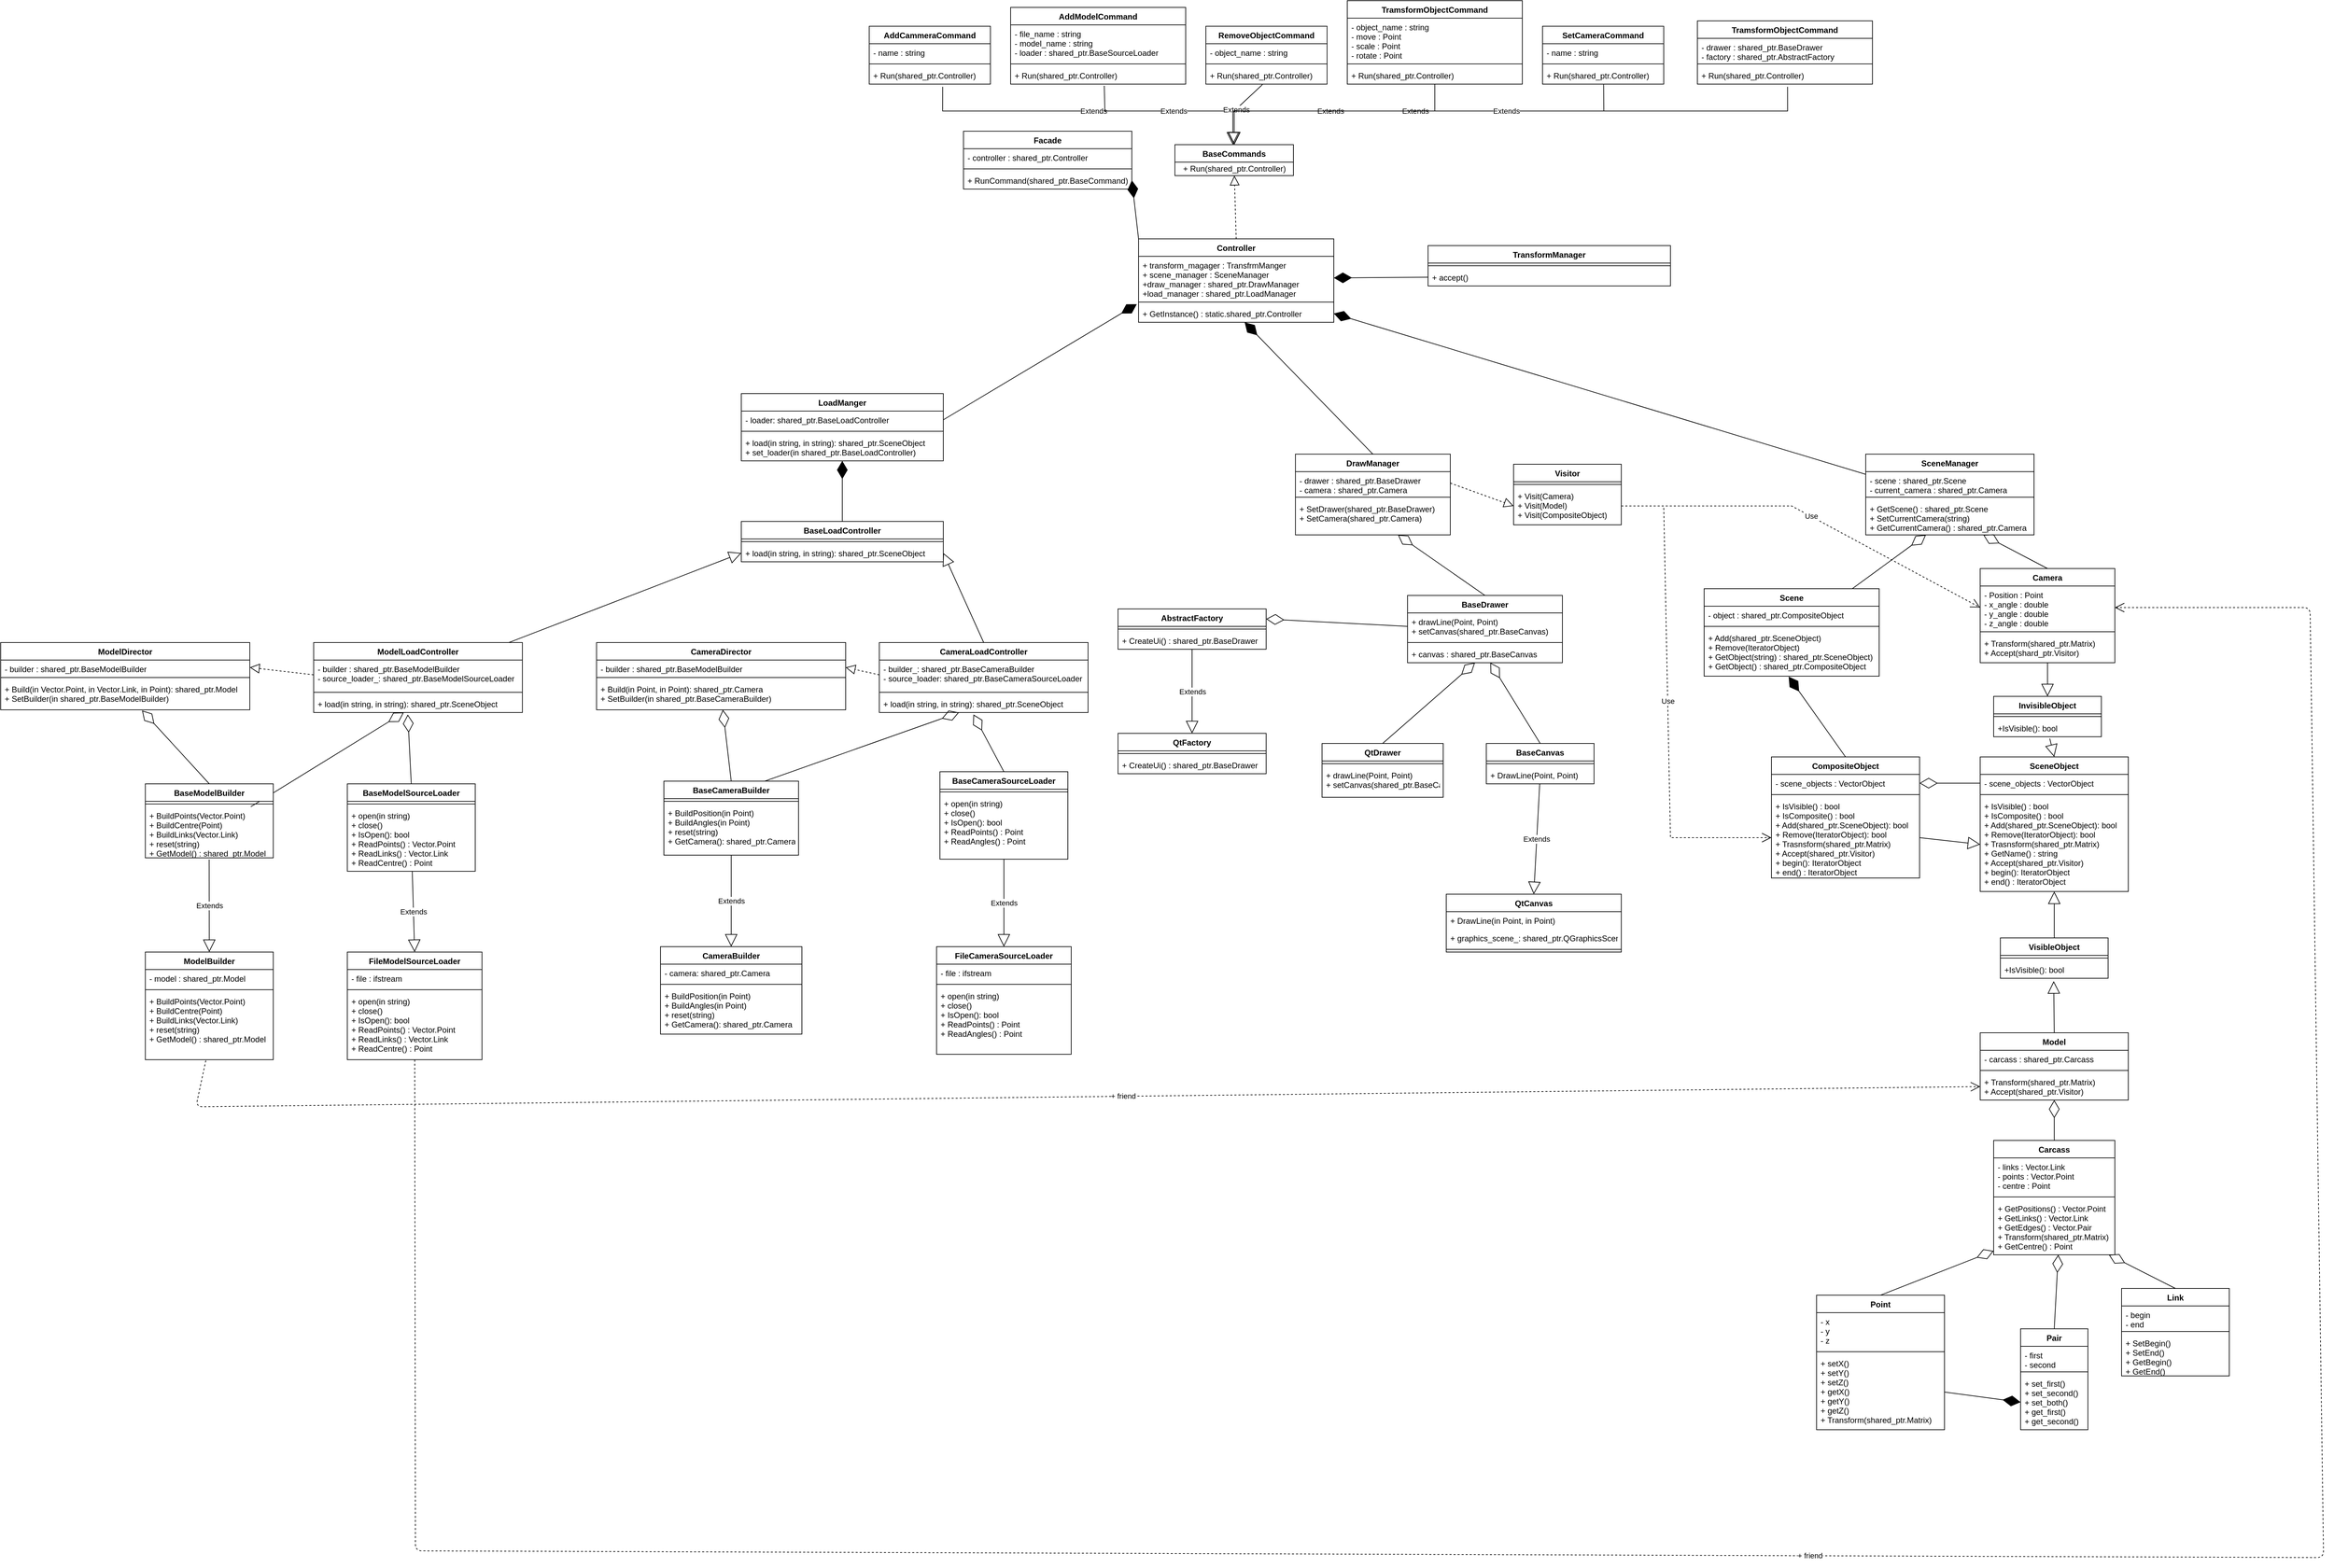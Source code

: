 <mxfile version="18.0.1" type="device"><diagram id="PbZ8RqTpZdHH3LVXoNB9" name="Страница 1"><mxGraphModel dx="3101" dy="2091" grid="1" gridSize="10" guides="1" tooltips="1" connect="1" arrows="1" fold="1" page="1" pageScale="1" pageWidth="827" pageHeight="1169" math="0" shadow="0"><root><mxCell id="0"/><mxCell id="1" parent="0"/><mxCell id="sxTjq18g1Pha1Wg1bCCu-8" value="BaseCommands" style="swimlane;fontStyle=1;align=center;verticalAlign=top;childLayout=stackLayout;horizontal=1;startSize=26;horizontalStack=0;resizeParent=1;resizeParentMax=0;resizeLast=0;collapsible=1;marginBottom=0;" parent="1" vertex="1"><mxGeometry x="334" y="90" width="176" height="46" as="geometry"/></mxCell><mxCell id="2zE5j40J4vTuUBql6kKP-113" value="&lt;span style=&quot;text-align: left&quot;&gt;+ Run(shared_ptr.Controller)&lt;/span&gt;" style="text;html=1;align=center;verticalAlign=middle;resizable=0;points=[];autosize=1;" parent="sxTjq18g1Pha1Wg1bCCu-8" vertex="1"><mxGeometry y="26" width="176" height="20" as="geometry"/></mxCell><mxCell id="sxTjq18g1Pha1Wg1bCCu-9" value="" style="endArrow=block;dashed=1;endFill=0;endSize=12;html=1;rounded=0;exitX=0.5;exitY=0;exitDx=0;exitDy=0;" parent="1" source="2zE5j40J4vTuUBql6kKP-58" target="2zE5j40J4vTuUBql6kKP-113" edge="1"><mxGeometry width="160" relative="1" as="geometry"><mxPoint x="530" y="260" as="sourcePoint"/><mxPoint x="500" y="170" as="targetPoint"/></mxGeometry></mxCell><mxCell id="sxTjq18g1Pha1Wg1bCCu-17" value="" style="endArrow=diamondThin;endFill=1;endSize=24;html=1;rounded=0;entryX=-0.009;entryY=-0.033;entryDx=0;entryDy=0;exitX=1;exitY=0.5;exitDx=0;exitDy=0;entryPerimeter=0;" parent="1" source="2zE5j40J4vTuUBql6kKP-182" target="2zE5j40J4vTuUBql6kKP-61" edge="1"><mxGeometry width="160" relative="1" as="geometry"><mxPoint x="230" y="286" as="sourcePoint"/><mxPoint x="334.0" y="264" as="targetPoint"/></mxGeometry></mxCell><mxCell id="sxTjq18g1Pha1Wg1bCCu-18" value="" style="endArrow=diamondThin;endFill=1;endSize=24;html=1;rounded=0;exitX=0.5;exitY=0;exitDx=0;exitDy=0;" parent="1" source="2zE5j40J4vTuUBql6kKP-160" target="2zE5j40J4vTuUBql6kKP-61" edge="1"><mxGeometry width="160" relative="1" as="geometry"><mxPoint x="250" y="404" as="sourcePoint"/><mxPoint x="414.0" y="264" as="targetPoint"/><Array as="points"/></mxGeometry></mxCell><mxCell id="sxTjq18g1Pha1Wg1bCCu-19" value="" style="endArrow=diamondThin;endFill=1;endSize=24;html=1;rounded=0;entryX=1;entryY=0.5;entryDx=0;entryDy=0;exitX=0;exitY=0.25;exitDx=0;exitDy=0;" parent="1" source="2zE5j40J4vTuUBql6kKP-143" target="2zE5j40J4vTuUBql6kKP-61" edge="1"><mxGeometry width="160" relative="1" as="geometry"><mxPoint x="710.0" y="422.0" as="sourcePoint"/><mxPoint x="494.0" y="264" as="targetPoint"/></mxGeometry></mxCell><mxCell id="sxTjq18g1Pha1Wg1bCCu-20" value="" style="endArrow=diamondThin;endFill=1;endSize=24;html=1;rounded=0;entryX=1;entryY=0.5;entryDx=0;entryDy=0;exitX=0;exitY=0.5;exitDx=0;exitDy=0;" parent="1" source="2zE5j40J4vTuUBql6kKP-142" target="2zE5j40J4vTuUBql6kKP-59" edge="1"><mxGeometry width="160" relative="1" as="geometry"><mxPoint x="667" y="260.0" as="sourcePoint"/><mxPoint x="494.0" y="247" as="targetPoint"/></mxGeometry></mxCell><mxCell id="sxTjq18g1Pha1Wg1bCCu-21" value="" style="endArrow=diamondThin;endFill=1;endSize=24;html=1;rounded=0;exitX=0;exitY=0;exitDx=0;exitDy=0;entryX=1;entryY=0.5;entryDx=0;entryDy=0;" parent="1" source="2zE5j40J4vTuUBql6kKP-58" target="2zE5j40J4vTuUBql6kKP-133" edge="1"><mxGeometry width="160" relative="1" as="geometry"><mxPoint x="334.0" y="230" as="sourcePoint"/><mxPoint x="150" y="162" as="targetPoint"/></mxGeometry></mxCell><mxCell id="sxTjq18g1Pha1Wg1bCCu-39" value="" style="endArrow=block;dashed=1;endFill=0;endSize=12;html=1;rounded=0;entryX=1;entryY=0.5;entryDx=0;entryDy=0;exitX=0;exitY=0.5;exitDx=0;exitDy=0;" parent="1" source="2zE5j40J4vTuUBql6kKP-191" target="2zE5j40J4vTuUBql6kKP-187" edge="1"><mxGeometry width="160" relative="1" as="geometry"><mxPoint x="-781.15" y="120" as="sourcePoint"/><mxPoint x="-1035.15" y="868.0" as="targetPoint"/></mxGeometry></mxCell><mxCell id="sxTjq18g1Pha1Wg1bCCu-40" value="" style="endArrow=diamondThin;endFill=0;endSize=24;html=1;rounded=0;exitX=0.5;exitY=0;exitDx=0;exitDy=0;" parent="1" source="2zE5j40J4vTuUBql6kKP-201" edge="1"><mxGeometry width="160" relative="1" as="geometry"><mxPoint x="-925.15" y="93" as="sourcePoint"/><mxPoint x="-1199.997" y="931.0" as="targetPoint"/></mxGeometry></mxCell><mxCell id="sxTjq18g1Pha1Wg1bCCu-41" value="" style="endArrow=diamondThin;endFill=0;endSize=24;html=1;rounded=0;" parent="1" source="2zE5j40J4vTuUBql6kKP-204" target="2zE5j40J4vTuUBql6kKP-193" edge="1"><mxGeometry width="160" relative="1" as="geometry"><mxPoint x="-925.15" y="145" as="sourcePoint"/><mxPoint x="-845.15" y="200" as="targetPoint"/></mxGeometry></mxCell><mxCell id="sxTjq18g1Pha1Wg1bCCu-45" value="" style="endArrow=diamondThin;endFill=0;endSize=24;html=1;rounded=0;entryX=0.451;entryY=1.115;entryDx=0;entryDy=0;exitX=0.5;exitY=0;exitDx=0;exitDy=0;entryPerimeter=0;" parent="1" source="2zE5j40J4vTuUBql6kKP-209" target="2zE5j40J4vTuUBql6kKP-193" edge="1"><mxGeometry width="160" relative="1" as="geometry"><mxPoint x="-845.15" y="403" as="sourcePoint"/><mxPoint x="-845.15" y="263" as="targetPoint"/></mxGeometry></mxCell><mxCell id="sxTjq18g1Pha1Wg1bCCu-63" value="" style="endArrow=diamondThin;endFill=0;endSize=24;html=1;rounded=0;exitX=0.5;exitY=0;exitDx=0;exitDy=0;" parent="1" target="2zE5j40J4vTuUBql6kKP-146" edge="1"><mxGeometry width="160" relative="1" as="geometry"><mxPoint x="1340.0" y="750.0" as="sourcePoint"/><mxPoint x="1360" y="670" as="targetPoint"/></mxGeometry></mxCell><mxCell id="sxTjq18g1Pha1Wg1bCCu-64" value="" style="endArrow=diamondThin;endFill=0;endSize=24;html=1;rounded=0;exitX=0.5;exitY=0;exitDx=0;exitDy=0;" parent="1" source="2zE5j40J4vTuUBql6kKP-148" target="2zE5j40J4vTuUBql6kKP-146" edge="1"><mxGeometry width="160" relative="1" as="geometry"><mxPoint x="1560" y="710" as="sourcePoint"/><mxPoint x="1500" y="630" as="targetPoint"/></mxGeometry></mxCell><mxCell id="sxTjq18g1Pha1Wg1bCCu-67" value="InvisibleObject" style="swimlane;fontStyle=1;align=center;verticalAlign=top;childLayout=stackLayout;horizontal=1;startSize=26;horizontalStack=0;resizeParent=1;resizeParentMax=0;resizeLast=0;collapsible=1;marginBottom=0;" parent="1" vertex="1"><mxGeometry x="1550" y="910" width="160" height="60" as="geometry"/></mxCell><mxCell id="sxTjq18g1Pha1Wg1bCCu-69" value="" style="line;strokeWidth=1;fillColor=none;align=left;verticalAlign=middle;spacingTop=-1;spacingLeft=3;spacingRight=3;rotatable=0;labelPosition=right;points=[];portConstraint=eastwest;" parent="sxTjq18g1Pha1Wg1bCCu-67" vertex="1"><mxGeometry y="26" width="160" height="8" as="geometry"/></mxCell><mxCell id="sxTjq18g1Pha1Wg1bCCu-70" value="+IsVisible(): bool" style="text;strokeColor=none;fillColor=none;align=left;verticalAlign=top;spacingLeft=4;spacingRight=4;overflow=hidden;rotatable=0;points=[[0,0.5],[1,0.5]];portConstraint=eastwest;" parent="sxTjq18g1Pha1Wg1bCCu-67" vertex="1"><mxGeometry y="34" width="160" height="26" as="geometry"/></mxCell><mxCell id="sxTjq18g1Pha1Wg1bCCu-80" value="CompositeObject" style="swimlane;fontStyle=1;align=center;verticalAlign=top;childLayout=stackLayout;horizontal=1;startSize=26;horizontalStack=0;resizeParent=1;resizeParentMax=0;resizeLast=0;collapsible=1;marginBottom=0;" parent="1" vertex="1"><mxGeometry x="1220" y="1000" width="220" height="180" as="geometry"/></mxCell><mxCell id="sxTjq18g1Pha1Wg1bCCu-81" value="- scene_objects : VectorObject" style="text;strokeColor=none;fillColor=none;align=left;verticalAlign=top;spacingLeft=4;spacingRight=4;overflow=hidden;rotatable=0;points=[[0,0.5],[1,0.5]];portConstraint=eastwest;" parent="sxTjq18g1Pha1Wg1bCCu-80" vertex="1"><mxGeometry y="26" width="220" height="26" as="geometry"/></mxCell><mxCell id="sxTjq18g1Pha1Wg1bCCu-82" value="" style="line;strokeWidth=1;fillColor=none;align=left;verticalAlign=middle;spacingTop=-1;spacingLeft=3;spacingRight=3;rotatable=0;labelPosition=right;points=[];portConstraint=eastwest;" parent="sxTjq18g1Pha1Wg1bCCu-80" vertex="1"><mxGeometry y="52" width="220" height="8" as="geometry"/></mxCell><mxCell id="sxTjq18g1Pha1Wg1bCCu-83" value="+ IsVisible() : bool&#10;+ IsComposite() : bool&#10;+ Add(shared_ptr.SceneObject): bool&#10;+ Remove(IteratorObject): bool&#10;+ Trasnsform(shared_ptr.Matrix)&#10;+ Accept(shared_ptr.Visitor)&#10;+ begin(): IteratorObject&#10;+ end() : IteratorObject&#10;" style="text;strokeColor=none;fillColor=none;align=left;verticalAlign=top;spacingLeft=4;spacingRight=4;overflow=hidden;rotatable=0;points=[[0,0.5],[1,0.5]];portConstraint=eastwest;" parent="sxTjq18g1Pha1Wg1bCCu-80" vertex="1"><mxGeometry y="60" width="220" height="120" as="geometry"/></mxCell><mxCell id="sxTjq18g1Pha1Wg1bCCu-85" value="" style="endArrow=diamondThin;endFill=0;endSize=24;html=1;rounded=0;exitX=0;exitY=0.5;exitDx=0;exitDy=0;entryX=1;entryY=0.5;entryDx=0;entryDy=0;" parent="1" source="2zE5j40J4vTuUBql6kKP-157" target="sxTjq18g1Pha1Wg1bCCu-81" edge="1"><mxGeometry width="160" relative="1" as="geometry"><mxPoint x="1560" y="1060" as="sourcePoint"/><mxPoint x="1440" y="1066.5" as="targetPoint"/></mxGeometry></mxCell><mxCell id="sxTjq18g1Pha1Wg1bCCu-86" value="VisibleObject" style="swimlane;fontStyle=1;align=center;verticalAlign=top;childLayout=stackLayout;horizontal=1;startSize=26;horizontalStack=0;resizeParent=1;resizeParentMax=0;resizeLast=0;collapsible=1;marginBottom=0;" parent="1" vertex="1"><mxGeometry x="1560" y="1269" width="160" height="60" as="geometry"/></mxCell><mxCell id="sxTjq18g1Pha1Wg1bCCu-87" value="" style="line;strokeWidth=1;fillColor=none;align=left;verticalAlign=middle;spacingTop=-1;spacingLeft=3;spacingRight=3;rotatable=0;labelPosition=right;points=[];portConstraint=eastwest;" parent="sxTjq18g1Pha1Wg1bCCu-86" vertex="1"><mxGeometry y="26" width="160" height="8" as="geometry"/></mxCell><mxCell id="sxTjq18g1Pha1Wg1bCCu-88" value="+IsVisible(): bool" style="text;strokeColor=none;fillColor=none;align=left;verticalAlign=top;spacingLeft=4;spacingRight=4;overflow=hidden;rotatable=0;points=[[0,0.5],[1,0.5]];portConstraint=eastwest;" parent="sxTjq18g1Pha1Wg1bCCu-86" vertex="1"><mxGeometry y="34" width="160" height="26" as="geometry"/></mxCell><mxCell id="2zE5j40J4vTuUBql6kKP-4" value="" style="endArrow=block;endSize=16;endFill=0;html=1;entryX=0;entryY=0.5;entryDx=0;entryDy=0;" parent="1" source="2zE5j40J4vTuUBql6kKP-190" target="2zE5j40J4vTuUBql6kKP-179" edge="1"><mxGeometry x="-0.333" y="-54" width="160" relative="1" as="geometry"><mxPoint x="-530" y="337.0" as="sourcePoint"/><mxPoint x="-500.0" y="337" as="targetPoint"/><Array as="points"/><mxPoint as="offset"/></mxGeometry></mxCell><mxCell id="2zE5j40J4vTuUBql6kKP-5" value="" style="endArrow=block;endSize=16;endFill=0;html=1;entryX=0.5;entryY=0;entryDx=0;entryDy=0;" parent="1" source="2zE5j40J4vTuUBql6kKP-151" target="sxTjq18g1Pha1Wg1bCCu-67" edge="1"><mxGeometry width="160" relative="1" as="geometry"><mxPoint x="1550" y="890" as="sourcePoint"/><mxPoint x="1400" y="830" as="targetPoint"/></mxGeometry></mxCell><mxCell id="2zE5j40J4vTuUBql6kKP-6" value="" style="endArrow=block;endSize=16;endFill=0;html=1;exitX=0.5;exitY=0;exitDx=0;exitDy=0;" parent="1" source="sxTjq18g1Pha1Wg1bCCu-86" target="2zE5j40J4vTuUBql6kKP-159" edge="1"><mxGeometry width="160" relative="1" as="geometry"><mxPoint x="1270" y="970" as="sourcePoint"/><mxPoint x="1590" y="1220" as="targetPoint"/></mxGeometry></mxCell><mxCell id="2zE5j40J4vTuUBql6kKP-7" value="" style="endArrow=block;endSize=16;endFill=0;html=1;exitX=0.521;exitY=1.104;exitDx=0;exitDy=0;exitPerimeter=0;entryX=0.5;entryY=0;entryDx=0;entryDy=0;" parent="1" source="sxTjq18g1Pha1Wg1bCCu-70" target="2zE5j40J4vTuUBql6kKP-156" edge="1"><mxGeometry width="160" relative="1" as="geometry"><mxPoint x="1270" y="970" as="sourcePoint"/><mxPoint x="1633" y="1000" as="targetPoint"/></mxGeometry></mxCell><mxCell id="2zE5j40J4vTuUBql6kKP-8" value="" style="endArrow=block;endSize=16;endFill=0;html=1;exitX=1;exitY=0.5;exitDx=0;exitDy=0;entryX=0;entryY=0.5;entryDx=0;entryDy=0;" parent="1" source="sxTjq18g1Pha1Wg1bCCu-83" target="2zE5j40J4vTuUBql6kKP-159" edge="1"><mxGeometry width="160" relative="1" as="geometry"><mxPoint x="1390" y="1206" as="sourcePoint"/><mxPoint x="1510" y="1180" as="targetPoint"/></mxGeometry></mxCell><mxCell id="2zE5j40J4vTuUBql6kKP-9" value="Model" style="swimlane;fontStyle=1;align=center;verticalAlign=top;childLayout=stackLayout;horizontal=1;startSize=26;horizontalStack=0;resizeParent=1;resizeParentMax=0;resizeLast=0;collapsible=1;marginBottom=0;" parent="1" vertex="1"><mxGeometry x="1530" y="1410" width="220" height="100" as="geometry"/></mxCell><mxCell id="2zE5j40J4vTuUBql6kKP-10" value="- carcass : shared_ptr.Carcass" style="text;strokeColor=none;fillColor=none;align=left;verticalAlign=top;spacingLeft=4;spacingRight=4;overflow=hidden;rotatable=0;points=[[0,0.5],[1,0.5]];portConstraint=eastwest;" parent="2zE5j40J4vTuUBql6kKP-9" vertex="1"><mxGeometry y="26" width="220" height="26" as="geometry"/></mxCell><mxCell id="2zE5j40J4vTuUBql6kKP-11" value="" style="line;strokeWidth=1;fillColor=none;align=left;verticalAlign=middle;spacingTop=-1;spacingLeft=3;spacingRight=3;rotatable=0;labelPosition=right;points=[];portConstraint=eastwest;" parent="2zE5j40J4vTuUBql6kKP-9" vertex="1"><mxGeometry y="52" width="220" height="8" as="geometry"/></mxCell><mxCell id="2zE5j40J4vTuUBql6kKP-12" value="+ Transform(shared_ptr.Matrix)&#10;+ Accept(shared_ptr.Visitor)" style="text;strokeColor=none;fillColor=none;align=left;verticalAlign=top;spacingLeft=4;spacingRight=4;overflow=hidden;rotatable=0;points=[[0,0.5],[1,0.5]];portConstraint=eastwest;" parent="2zE5j40J4vTuUBql6kKP-9" vertex="1"><mxGeometry y="60" width="220" height="40" as="geometry"/></mxCell><mxCell id="2zE5j40J4vTuUBql6kKP-14" value="" style="endArrow=block;endSize=16;endFill=0;html=1;exitX=0.5;exitY=0;exitDx=0;exitDy=0;entryX=0.495;entryY=1.165;entryDx=0;entryDy=0;entryPerimeter=0;" parent="1" source="2zE5j40J4vTuUBql6kKP-9" target="sxTjq18g1Pha1Wg1bCCu-88" edge="1"><mxGeometry width="160" relative="1" as="geometry"><mxPoint x="1270" y="1260" as="sourcePoint"/><mxPoint x="1430" y="1260" as="targetPoint"/></mxGeometry></mxCell><mxCell id="2zE5j40J4vTuUBql6kKP-15" value="Carcass" style="swimlane;fontStyle=1;align=center;verticalAlign=top;childLayout=stackLayout;horizontal=1;startSize=26;horizontalStack=0;resizeParent=1;resizeParentMax=0;resizeLast=0;collapsible=1;marginBottom=0;" parent="1" vertex="1"><mxGeometry x="1550" y="1570" width="180" height="170" as="geometry"/></mxCell><mxCell id="2zE5j40J4vTuUBql6kKP-16" value="- links : Vector.Link&#10;- points : Vector.Point&#10;- centre : Point" style="text;strokeColor=none;fillColor=none;align=left;verticalAlign=top;spacingLeft=4;spacingRight=4;overflow=hidden;rotatable=0;points=[[0,0.5],[1,0.5]];portConstraint=eastwest;" parent="2zE5j40J4vTuUBql6kKP-15" vertex="1"><mxGeometry y="26" width="180" height="54" as="geometry"/></mxCell><mxCell id="2zE5j40J4vTuUBql6kKP-17" value="" style="line;strokeWidth=1;fillColor=none;align=left;verticalAlign=middle;spacingTop=-1;spacingLeft=3;spacingRight=3;rotatable=0;labelPosition=right;points=[];portConstraint=eastwest;" parent="2zE5j40J4vTuUBql6kKP-15" vertex="1"><mxGeometry y="80" width="180" height="8" as="geometry"/></mxCell><mxCell id="2zE5j40J4vTuUBql6kKP-18" value="+ GetPositions() : Vector.Point&#10;+ GetLinks() : Vector.Link&#10;+ GetEdges() : Vector.Pair&#10;+ Transform(shared_ptr.Matrix)&#10;+ GetCentre() : Point" style="text;strokeColor=none;fillColor=none;align=left;verticalAlign=top;spacingLeft=4;spacingRight=4;overflow=hidden;rotatable=0;points=[[0,0.5],[1,0.5]];portConstraint=eastwest;" parent="2zE5j40J4vTuUBql6kKP-15" vertex="1"><mxGeometry y="88" width="180" height="82" as="geometry"/></mxCell><mxCell id="2zE5j40J4vTuUBql6kKP-20" value="" style="endArrow=diamondThin;endFill=0;endSize=24;html=1;rounded=0;exitX=0.5;exitY=0;exitDx=0;exitDy=0;" parent="1" source="2zE5j40J4vTuUBql6kKP-15" target="2zE5j40J4vTuUBql6kKP-12" edge="1"><mxGeometry width="160" relative="1" as="geometry"><mxPoint x="1370" y="1564.5" as="sourcePoint"/><mxPoint x="1250" y="1560" as="targetPoint"/></mxGeometry></mxCell><mxCell id="2zE5j40J4vTuUBql6kKP-21" value="Point" style="swimlane;fontStyle=1;align=center;verticalAlign=top;childLayout=stackLayout;horizontal=1;startSize=26;horizontalStack=0;resizeParent=1;resizeParentMax=0;resizeLast=0;collapsible=1;marginBottom=0;" parent="1" vertex="1"><mxGeometry x="1287" y="1800" width="190" height="200" as="geometry"/></mxCell><mxCell id="2zE5j40J4vTuUBql6kKP-22" value="- x&#10;- y&#10;- z" style="text;strokeColor=none;fillColor=none;align=left;verticalAlign=top;spacingLeft=4;spacingRight=4;overflow=hidden;rotatable=0;points=[[0,0.5],[1,0.5]];portConstraint=eastwest;" parent="2zE5j40J4vTuUBql6kKP-21" vertex="1"><mxGeometry y="26" width="190" height="54" as="geometry"/></mxCell><mxCell id="2zE5j40J4vTuUBql6kKP-23" value="" style="line;strokeWidth=1;fillColor=none;align=left;verticalAlign=middle;spacingTop=-1;spacingLeft=3;spacingRight=3;rotatable=0;labelPosition=right;points=[];portConstraint=eastwest;" parent="2zE5j40J4vTuUBql6kKP-21" vertex="1"><mxGeometry y="80" width="190" height="8" as="geometry"/></mxCell><mxCell id="2zE5j40J4vTuUBql6kKP-24" value="+ setX()&#10;+ setY()&#10;+ setZ()&#10;+ getX()&#10;+ getY()&#10;+ getZ()&#10;+ Transform(shared_ptr.Matrix)" style="text;strokeColor=none;fillColor=none;align=left;verticalAlign=top;spacingLeft=4;spacingRight=4;overflow=hidden;rotatable=0;points=[[0,0.5],[1,0.5]];portConstraint=eastwest;" parent="2zE5j40J4vTuUBql6kKP-21" vertex="1"><mxGeometry y="88" width="190" height="112" as="geometry"/></mxCell><mxCell id="2zE5j40J4vTuUBql6kKP-26" value="Pair" style="swimlane;fontStyle=1;align=center;verticalAlign=top;childLayout=stackLayout;horizontal=1;startSize=26;horizontalStack=0;resizeParent=1;resizeParentMax=0;resizeLast=0;collapsible=1;marginBottom=0;" parent="1" vertex="1"><mxGeometry x="1590" y="1850" width="100" height="150" as="geometry"/></mxCell><mxCell id="2zE5j40J4vTuUBql6kKP-27" value="- first&#10;- second" style="text;strokeColor=none;fillColor=none;align=left;verticalAlign=top;spacingLeft=4;spacingRight=4;overflow=hidden;rotatable=0;points=[[0,0.5],[1,0.5]];portConstraint=eastwest;" parent="2zE5j40J4vTuUBql6kKP-26" vertex="1"><mxGeometry y="26" width="100" height="34" as="geometry"/></mxCell><mxCell id="2zE5j40J4vTuUBql6kKP-28" value="" style="line;strokeWidth=1;fillColor=none;align=left;verticalAlign=middle;spacingTop=-1;spacingLeft=3;spacingRight=3;rotatable=0;labelPosition=right;points=[];portConstraint=eastwest;" parent="2zE5j40J4vTuUBql6kKP-26" vertex="1"><mxGeometry y="60" width="100" height="8" as="geometry"/></mxCell><mxCell id="2zE5j40J4vTuUBql6kKP-29" value="+ set_first()&#10;+ set_second()&#10;+ set_both()&#10;+ get_first()&#10;+ get_second()" style="text;strokeColor=none;fillColor=none;align=left;verticalAlign=top;spacingLeft=4;spacingRight=4;overflow=hidden;rotatable=0;points=[[0,0.5],[1,0.5]];portConstraint=eastwest;" parent="2zE5j40J4vTuUBql6kKP-26" vertex="1"><mxGeometry y="68" width="100" height="82" as="geometry"/></mxCell><mxCell id="2zE5j40J4vTuUBql6kKP-30" value="Link" style="swimlane;fontStyle=1;align=center;verticalAlign=top;childLayout=stackLayout;horizontal=1;startSize=26;horizontalStack=0;resizeParent=1;resizeParentMax=0;resizeLast=0;collapsible=1;marginBottom=0;" parent="1" vertex="1"><mxGeometry x="1740" y="1790" width="160" height="130" as="geometry"/></mxCell><mxCell id="2zE5j40J4vTuUBql6kKP-31" value="- begin&#10;- end" style="text;strokeColor=none;fillColor=none;align=left;verticalAlign=top;spacingLeft=4;spacingRight=4;overflow=hidden;rotatable=0;points=[[0,0.5],[1,0.5]];portConstraint=eastwest;" parent="2zE5j40J4vTuUBql6kKP-30" vertex="1"><mxGeometry y="26" width="160" height="34" as="geometry"/></mxCell><mxCell id="2zE5j40J4vTuUBql6kKP-32" value="" style="line;strokeWidth=1;fillColor=none;align=left;verticalAlign=middle;spacingTop=-1;spacingLeft=3;spacingRight=3;rotatable=0;labelPosition=right;points=[];portConstraint=eastwest;" parent="2zE5j40J4vTuUBql6kKP-30" vertex="1"><mxGeometry y="60" width="160" height="8" as="geometry"/></mxCell><mxCell id="2zE5j40J4vTuUBql6kKP-33" value="+ SetBegin()&#10;+ SetEnd()&#10;+ GetBegin()&#10;+ GetEnd()" style="text;strokeColor=none;fillColor=none;align=left;verticalAlign=top;spacingLeft=4;spacingRight=4;overflow=hidden;rotatable=0;points=[[0,0.5],[1,0.5]];portConstraint=eastwest;" parent="2zE5j40J4vTuUBql6kKP-30" vertex="1"><mxGeometry y="68" width="160" height="62" as="geometry"/></mxCell><mxCell id="2zE5j40J4vTuUBql6kKP-34" value="" style="endArrow=diamondThin;endFill=0;endSize=24;html=1;rounded=0;exitX=0.5;exitY=0;exitDx=0;exitDy=0;" parent="1" source="2zE5j40J4vTuUBql6kKP-21" target="2zE5j40J4vTuUBql6kKP-18" edge="1"><mxGeometry width="160" relative="1" as="geometry"><mxPoint x="1498.57" y="1790.0" as="sourcePoint"/><mxPoint x="1498.57" y="1696" as="targetPoint"/></mxGeometry></mxCell><mxCell id="2zE5j40J4vTuUBql6kKP-36" value="" style="endArrow=diamondThin;endFill=0;endSize=24;html=1;rounded=0;exitX=0.5;exitY=0;exitDx=0;exitDy=0;" parent="1" source="2zE5j40J4vTuUBql6kKP-30" target="2zE5j40J4vTuUBql6kKP-18" edge="1"><mxGeometry width="160" relative="1" as="geometry"><mxPoint x="1810" y="1774.0" as="sourcePoint"/><mxPoint x="1810" y="1680" as="targetPoint"/></mxGeometry></mxCell><mxCell id="2zE5j40J4vTuUBql6kKP-40" value="" style="endArrow=diamondThin;endFill=1;endSize=24;html=1;exitX=0.5;exitY=0;exitDx=0;exitDy=0;entryX=0.483;entryY=1.01;entryDx=0;entryDy=0;entryPerimeter=0;" parent="1" source="sxTjq18g1Pha1Wg1bCCu-80" edge="1" target="2zE5j40J4vTuUBql6kKP-155"><mxGeometry width="160" relative="1" as="geometry"><mxPoint x="1320" y="980" as="sourcePoint"/><mxPoint x="1336.1" y="883.01" as="targetPoint"/></mxGeometry></mxCell><mxCell id="2zE5j40J4vTuUBql6kKP-51" value="Visitor" style="swimlane;fontStyle=1;align=center;verticalAlign=top;childLayout=stackLayout;horizontal=1;startSize=26;horizontalStack=0;resizeParent=1;resizeParentMax=0;resizeLast=0;collapsible=1;marginBottom=0;" parent="1" vertex="1"><mxGeometry x="837" y="565" width="160" height="90" as="geometry"/></mxCell><mxCell id="2zE5j40J4vTuUBql6kKP-53" value="" style="line;strokeWidth=1;fillColor=none;align=left;verticalAlign=middle;spacingTop=-1;spacingLeft=3;spacingRight=3;rotatable=0;labelPosition=right;points=[];portConstraint=eastwest;" parent="2zE5j40J4vTuUBql6kKP-51" vertex="1"><mxGeometry y="26" width="160" height="8" as="geometry"/></mxCell><mxCell id="2zE5j40J4vTuUBql6kKP-54" value="+ Visit(Camera)&#10;+ Visit(Model)&#10;+ Visit(CompositeObject)" style="text;strokeColor=none;fillColor=none;align=left;verticalAlign=top;spacingLeft=4;spacingRight=4;overflow=hidden;rotatable=0;points=[[0,0.5],[1,0.5]];portConstraint=eastwest;" parent="2zE5j40J4vTuUBql6kKP-51" vertex="1"><mxGeometry y="34" width="160" height="56" as="geometry"/></mxCell><mxCell id="2zE5j40J4vTuUBql6kKP-58" value="Controller" style="swimlane;fontStyle=1;align=center;verticalAlign=top;childLayout=stackLayout;horizontal=1;startSize=26;horizontalStack=0;resizeParent=1;resizeParentMax=0;resizeLast=0;collapsible=1;marginBottom=0;glass=0;" parent="1" vertex="1"><mxGeometry x="280" y="230" width="290" height="124" as="geometry"/></mxCell><mxCell id="2zE5j40J4vTuUBql6kKP-59" value="+ transform_magager : TransfrmManger&#10;+ scene_manager : SceneManager&#10;+draw_manager : shared_ptr.DrawManager&#10;+load_manager : shared_ptr.LoadManager " style="text;strokeColor=none;fillColor=none;align=left;verticalAlign=top;spacingLeft=4;spacingRight=4;overflow=hidden;rotatable=0;points=[[0,0.5],[1,0.5]];portConstraint=eastwest;" parent="2zE5j40J4vTuUBql6kKP-58" vertex="1"><mxGeometry y="26" width="290" height="64" as="geometry"/></mxCell><mxCell id="2zE5j40J4vTuUBql6kKP-60" value="" style="line;strokeWidth=1;fillColor=none;align=left;verticalAlign=middle;spacingTop=-1;spacingLeft=3;spacingRight=3;rotatable=0;labelPosition=right;points=[];portConstraint=eastwest;" parent="2zE5j40J4vTuUBql6kKP-58" vertex="1"><mxGeometry y="90" width="290" height="8" as="geometry"/></mxCell><mxCell id="2zE5j40J4vTuUBql6kKP-61" value="+ GetInstance() : static.shared_ptr.Controller" style="text;strokeColor=none;fillColor=none;align=left;verticalAlign=top;spacingLeft=4;spacingRight=4;overflow=hidden;rotatable=0;points=[[0,0.5],[1,0.5]];portConstraint=eastwest;" parent="2zE5j40J4vTuUBql6kKP-58" vertex="1"><mxGeometry y="98" width="290" height="26" as="geometry"/></mxCell><mxCell id="2zE5j40J4vTuUBql6kKP-62" value="AbstractFactory&#10;" style="swimlane;fontStyle=1;align=center;verticalAlign=top;childLayout=stackLayout;horizontal=1;startSize=26;horizontalStack=0;resizeParent=1;resizeParentMax=0;resizeLast=0;collapsible=1;marginBottom=0;glass=0;" parent="1" vertex="1"><mxGeometry x="249.5" y="780" width="220" height="60" as="geometry"/></mxCell><mxCell id="2zE5j40J4vTuUBql6kKP-64" value="" style="line;strokeWidth=1;fillColor=none;align=left;verticalAlign=middle;spacingTop=-1;spacingLeft=3;spacingRight=3;rotatable=0;labelPosition=right;points=[];portConstraint=eastwest;" parent="2zE5j40J4vTuUBql6kKP-62" vertex="1"><mxGeometry y="26" width="220" height="8" as="geometry"/></mxCell><mxCell id="2zE5j40J4vTuUBql6kKP-65" value="+ CreateUi() : shared_ptr.BaseDrawer" style="text;strokeColor=none;fillColor=none;align=left;verticalAlign=top;spacingLeft=4;spacingRight=4;overflow=hidden;rotatable=0;points=[[0,0.5],[1,0.5]];portConstraint=eastwest;" parent="2zE5j40J4vTuUBql6kKP-62" vertex="1"><mxGeometry y="34" width="220" height="26" as="geometry"/></mxCell><mxCell id="2zE5j40J4vTuUBql6kKP-66" value="BaseDrawer" style="swimlane;fontStyle=1;align=center;verticalAlign=top;childLayout=stackLayout;horizontal=1;startSize=26;horizontalStack=0;resizeParent=1;resizeParentMax=0;resizeLast=0;collapsible=1;marginBottom=0;glass=0;" parent="1" vertex="1"><mxGeometry x="679.5" y="760" width="230" height="100" as="geometry"/></mxCell><mxCell id="2zE5j40J4vTuUBql6kKP-69" value="+ drawLine(Point, Point)&#10;+ setCanvas(shared_ptr.BaseCanvas)" style="text;strokeColor=none;fillColor=none;align=left;verticalAlign=top;spacingLeft=4;spacingRight=4;overflow=hidden;rotatable=0;points=[[0,0.5],[1,0.5]];portConstraint=eastwest;" parent="2zE5j40J4vTuUBql6kKP-66" vertex="1"><mxGeometry y="26" width="230" height="40" as="geometry"/></mxCell><mxCell id="2zE5j40J4vTuUBql6kKP-68" value="" style="line;strokeWidth=1;fillColor=none;align=left;verticalAlign=middle;spacingTop=-1;spacingLeft=3;spacingRight=3;rotatable=0;labelPosition=right;points=[];portConstraint=eastwest;" parent="2zE5j40J4vTuUBql6kKP-66" vertex="1"><mxGeometry y="66" width="230" height="8" as="geometry"/></mxCell><mxCell id="2zE5j40J4vTuUBql6kKP-67" value="+ canvas : shared_ptr.BaseCanvas" style="text;strokeColor=none;fillColor=none;align=left;verticalAlign=top;spacingLeft=4;spacingRight=4;overflow=hidden;rotatable=0;points=[[0,0.5],[1,0.5]];portConstraint=eastwest;" parent="2zE5j40J4vTuUBql6kKP-66" vertex="1"><mxGeometry y="74" width="230" height="26" as="geometry"/></mxCell><mxCell id="2zE5j40J4vTuUBql6kKP-71" value="BaseCanvas" style="swimlane;fontStyle=1;align=center;verticalAlign=top;childLayout=stackLayout;horizontal=1;startSize=26;horizontalStack=0;resizeParent=1;resizeParentMax=0;resizeLast=0;collapsible=1;marginBottom=0;glass=0;" parent="1" vertex="1"><mxGeometry x="796.5" y="980" width="160" height="60" as="geometry"/></mxCell><mxCell id="2zE5j40J4vTuUBql6kKP-73" value="" style="line;strokeWidth=1;fillColor=none;align=left;verticalAlign=middle;spacingTop=-1;spacingLeft=3;spacingRight=3;rotatable=0;labelPosition=right;points=[];portConstraint=eastwest;" parent="2zE5j40J4vTuUBql6kKP-71" vertex="1"><mxGeometry y="26" width="160" height="8" as="geometry"/></mxCell><mxCell id="2zE5j40J4vTuUBql6kKP-74" value="+ DrawLine(Point, Point)" style="text;strokeColor=none;fillColor=none;align=left;verticalAlign=top;spacingLeft=4;spacingRight=4;overflow=hidden;rotatable=0;points=[[0,0.5],[1,0.5]];portConstraint=eastwest;" parent="2zE5j40J4vTuUBql6kKP-71" vertex="1"><mxGeometry y="34" width="160" height="26" as="geometry"/></mxCell><mxCell id="2zE5j40J4vTuUBql6kKP-78" value="QtFactory" style="swimlane;fontStyle=1;align=center;verticalAlign=top;childLayout=stackLayout;horizontal=1;startSize=26;horizontalStack=0;resizeParent=1;resizeParentMax=0;resizeLast=0;collapsible=1;marginBottom=0;glass=0;" parent="1" vertex="1"><mxGeometry x="249.5" y="965" width="220" height="60" as="geometry"/></mxCell><mxCell id="2zE5j40J4vTuUBql6kKP-80" value="" style="line;strokeWidth=1;fillColor=none;align=left;verticalAlign=middle;spacingTop=-1;spacingLeft=3;spacingRight=3;rotatable=0;labelPosition=right;points=[];portConstraint=eastwest;" parent="2zE5j40J4vTuUBql6kKP-78" vertex="1"><mxGeometry y="26" width="220" height="8" as="geometry"/></mxCell><mxCell id="2zE5j40J4vTuUBql6kKP-81" value="+ CreateUi() : shared_ptr.BaseDrawer" style="text;strokeColor=none;fillColor=none;align=left;verticalAlign=top;spacingLeft=4;spacingRight=4;overflow=hidden;rotatable=0;points=[[0,0.5],[1,0.5]];portConstraint=eastwest;" parent="2zE5j40J4vTuUBql6kKP-78" vertex="1"><mxGeometry y="34" width="220" height="26" as="geometry"/></mxCell><mxCell id="2zE5j40J4vTuUBql6kKP-86" value="QtDrawer" style="swimlane;fontStyle=1;align=center;verticalAlign=top;childLayout=stackLayout;horizontal=1;startSize=26;horizontalStack=0;resizeParent=1;resizeParentMax=0;resizeLast=0;collapsible=1;marginBottom=0;glass=0;" parent="1" vertex="1"><mxGeometry x="552.5" y="980" width="180" height="80" as="geometry"/></mxCell><mxCell id="2zE5j40J4vTuUBql6kKP-88" value="" style="line;strokeWidth=1;fillColor=none;align=left;verticalAlign=middle;spacingTop=-1;spacingLeft=3;spacingRight=3;rotatable=0;labelPosition=right;points=[];portConstraint=eastwest;" parent="2zE5j40J4vTuUBql6kKP-86" vertex="1"><mxGeometry y="26" width="180" height="8" as="geometry"/></mxCell><mxCell id="2zE5j40J4vTuUBql6kKP-89" value="+ drawLine(Point, Point)&#10;+ setCanvas(shared_ptr.BaseCanvas)" style="text;strokeColor=none;fillColor=none;align=left;verticalAlign=top;spacingLeft=4;spacingRight=4;overflow=hidden;rotatable=0;points=[[0,0.5],[1,0.5]];portConstraint=eastwest;" parent="2zE5j40J4vTuUBql6kKP-86" vertex="1"><mxGeometry y="34" width="180" height="46" as="geometry"/></mxCell><mxCell id="2zE5j40J4vTuUBql6kKP-90" value="QtCanvas" style="swimlane;fontStyle=1;align=center;verticalAlign=top;childLayout=stackLayout;horizontal=1;startSize=26;horizontalStack=0;resizeParent=1;resizeParentMax=0;resizeLast=0;collapsible=1;marginBottom=0;glass=0;" parent="1" vertex="1"><mxGeometry x="737" y="1204" width="260" height="86" as="geometry"/></mxCell><mxCell id="2zE5j40J4vTuUBql6kKP-93" value="+ DrawLine(in Point, in Point)" style="text;strokeColor=none;fillColor=none;align=left;verticalAlign=top;spacingLeft=4;spacingRight=4;overflow=hidden;rotatable=0;points=[[0,0.5],[1,0.5]];portConstraint=eastwest;" parent="2zE5j40J4vTuUBql6kKP-90" vertex="1"><mxGeometry y="26" width="260" height="26" as="geometry"/></mxCell><mxCell id="2zE5j40J4vTuUBql6kKP-91" value="+ graphics_scene_: shared_ptr.QGraphicsScene" style="text;strokeColor=none;fillColor=none;align=left;verticalAlign=top;spacingLeft=4;spacingRight=4;overflow=hidden;rotatable=0;points=[[0,0.5],[1,0.5]];portConstraint=eastwest;" parent="2zE5j40J4vTuUBql6kKP-90" vertex="1"><mxGeometry y="52" width="260" height="26" as="geometry"/></mxCell><mxCell id="2zE5j40J4vTuUBql6kKP-92" value="" style="line;strokeWidth=1;fillColor=none;align=left;verticalAlign=middle;spacingTop=-1;spacingLeft=3;spacingRight=3;rotatable=0;labelPosition=right;points=[];portConstraint=eastwest;" parent="2zE5j40J4vTuUBql6kKP-90" vertex="1"><mxGeometry y="78" width="260" height="8" as="geometry"/></mxCell><mxCell id="2zE5j40J4vTuUBql6kKP-98" value="AddCammeraCommand" style="swimlane;fontStyle=1;align=center;verticalAlign=top;childLayout=stackLayout;horizontal=1;startSize=26;horizontalStack=0;resizeParent=1;resizeParentMax=0;resizeLast=0;collapsible=1;marginBottom=0;glass=0;" parent="1" vertex="1"><mxGeometry x="-120" y="-86" width="180" height="86" as="geometry"/></mxCell><mxCell id="2zE5j40J4vTuUBql6kKP-99" value="- name : string" style="text;strokeColor=none;fillColor=none;align=left;verticalAlign=top;spacingLeft=4;spacingRight=4;overflow=hidden;rotatable=0;points=[[0,0.5],[1,0.5]];portConstraint=eastwest;" parent="2zE5j40J4vTuUBql6kKP-98" vertex="1"><mxGeometry y="26" width="180" height="26" as="geometry"/></mxCell><mxCell id="2zE5j40J4vTuUBql6kKP-100" value="" style="line;strokeWidth=1;fillColor=none;align=left;verticalAlign=middle;spacingTop=-1;spacingLeft=3;spacingRight=3;rotatable=0;labelPosition=right;points=[];portConstraint=eastwest;" parent="2zE5j40J4vTuUBql6kKP-98" vertex="1"><mxGeometry y="52" width="180" height="8" as="geometry"/></mxCell><mxCell id="2zE5j40J4vTuUBql6kKP-101" value="+ Run(shared_ptr.Controller)" style="text;strokeColor=none;fillColor=none;align=left;verticalAlign=top;spacingLeft=4;spacingRight=4;overflow=hidden;rotatable=0;points=[[0,0.5],[1,0.5]];portConstraint=eastwest;" parent="2zE5j40J4vTuUBql6kKP-98" vertex="1"><mxGeometry y="60" width="180" height="26" as="geometry"/></mxCell><mxCell id="2zE5j40J4vTuUBql6kKP-103" value="AddModelCommand" style="swimlane;fontStyle=1;align=center;verticalAlign=top;childLayout=stackLayout;horizontal=1;startSize=26;horizontalStack=0;resizeParent=1;resizeParentMax=0;resizeLast=0;collapsible=1;marginBottom=0;glass=0;" parent="1" vertex="1"><mxGeometry x="90" y="-114" width="260" height="114" as="geometry"/></mxCell><mxCell id="2zE5j40J4vTuUBql6kKP-104" value="- file_name : string&#10;- model_name : string&#10;- loader : shared_ptr.BaseSourceLoader" style="text;strokeColor=none;fillColor=none;align=left;verticalAlign=top;spacingLeft=4;spacingRight=4;overflow=hidden;rotatable=0;points=[[0,0.5],[1,0.5]];portConstraint=eastwest;" parent="2zE5j40J4vTuUBql6kKP-103" vertex="1"><mxGeometry y="26" width="260" height="54" as="geometry"/></mxCell><mxCell id="2zE5j40J4vTuUBql6kKP-105" value="" style="line;strokeWidth=1;fillColor=none;align=left;verticalAlign=middle;spacingTop=-1;spacingLeft=3;spacingRight=3;rotatable=0;labelPosition=right;points=[];portConstraint=eastwest;" parent="2zE5j40J4vTuUBql6kKP-103" vertex="1"><mxGeometry y="80" width="260" height="8" as="geometry"/></mxCell><mxCell id="2zE5j40J4vTuUBql6kKP-106" value="+ Run(shared_ptr.Controller)" style="text;strokeColor=none;fillColor=none;align=left;verticalAlign=top;spacingLeft=4;spacingRight=4;overflow=hidden;rotatable=0;points=[[0,0.5],[1,0.5]];portConstraint=eastwest;" parent="2zE5j40J4vTuUBql6kKP-103" vertex="1"><mxGeometry y="88" width="260" height="26" as="geometry"/></mxCell><mxCell id="2zE5j40J4vTuUBql6kKP-109" value="RemoveObjectCommand" style="swimlane;fontStyle=1;align=center;verticalAlign=top;childLayout=stackLayout;horizontal=1;startSize=26;horizontalStack=0;resizeParent=1;resizeParentMax=0;resizeLast=0;collapsible=1;marginBottom=0;glass=0;" parent="1" vertex="1"><mxGeometry x="380" y="-86" width="180" height="86" as="geometry"/></mxCell><mxCell id="2zE5j40J4vTuUBql6kKP-110" value="- object_name : string" style="text;strokeColor=none;fillColor=none;align=left;verticalAlign=top;spacingLeft=4;spacingRight=4;overflow=hidden;rotatable=0;points=[[0,0.5],[1,0.5]];portConstraint=eastwest;" parent="2zE5j40J4vTuUBql6kKP-109" vertex="1"><mxGeometry y="26" width="180" height="26" as="geometry"/></mxCell><mxCell id="2zE5j40J4vTuUBql6kKP-111" value="" style="line;strokeWidth=1;fillColor=none;align=left;verticalAlign=middle;spacingTop=-1;spacingLeft=3;spacingRight=3;rotatable=0;labelPosition=right;points=[];portConstraint=eastwest;" parent="2zE5j40J4vTuUBql6kKP-109" vertex="1"><mxGeometry y="52" width="180" height="8" as="geometry"/></mxCell><mxCell id="2zE5j40J4vTuUBql6kKP-112" value="+ Run(shared_ptr.Controller)" style="text;strokeColor=none;fillColor=none;align=left;verticalAlign=top;spacingLeft=4;spacingRight=4;overflow=hidden;rotatable=0;points=[[0,0.5],[1,0.5]];portConstraint=eastwest;" parent="2zE5j40J4vTuUBql6kKP-109" vertex="1"><mxGeometry y="60" width="180" height="26" as="geometry"/></mxCell><mxCell id="2zE5j40J4vTuUBql6kKP-115" value="TramsformObjectCommand" style="swimlane;fontStyle=1;align=center;verticalAlign=top;childLayout=stackLayout;horizontal=1;startSize=26;horizontalStack=0;resizeParent=1;resizeParentMax=0;resizeLast=0;collapsible=1;marginBottom=0;glass=0;" parent="1" vertex="1"><mxGeometry x="590" y="-124" width="260" height="124" as="geometry"/></mxCell><mxCell id="2zE5j40J4vTuUBql6kKP-116" value="- object_name : string&#10;- move : Point&#10;- scale : Point&#10;- rotate : Point" style="text;strokeColor=none;fillColor=none;align=left;verticalAlign=top;spacingLeft=4;spacingRight=4;overflow=hidden;rotatable=0;points=[[0,0.5],[1,0.5]];portConstraint=eastwest;" parent="2zE5j40J4vTuUBql6kKP-115" vertex="1"><mxGeometry y="26" width="260" height="64" as="geometry"/></mxCell><mxCell id="2zE5j40J4vTuUBql6kKP-117" value="" style="line;strokeWidth=1;fillColor=none;align=left;verticalAlign=middle;spacingTop=-1;spacingLeft=3;spacingRight=3;rotatable=0;labelPosition=right;points=[];portConstraint=eastwest;" parent="2zE5j40J4vTuUBql6kKP-115" vertex="1"><mxGeometry y="90" width="260" height="8" as="geometry"/></mxCell><mxCell id="2zE5j40J4vTuUBql6kKP-118" value="+ Run(shared_ptr.Controller)" style="text;strokeColor=none;fillColor=none;align=left;verticalAlign=top;spacingLeft=4;spacingRight=4;overflow=hidden;rotatable=0;points=[[0,0.5],[1,0.5]];portConstraint=eastwest;" parent="2zE5j40J4vTuUBql6kKP-115" vertex="1"><mxGeometry y="98" width="260" height="26" as="geometry"/></mxCell><mxCell id="2zE5j40J4vTuUBql6kKP-120" value="SetCameraCommand" style="swimlane;fontStyle=1;align=center;verticalAlign=top;childLayout=stackLayout;horizontal=1;startSize=26;horizontalStack=0;resizeParent=1;resizeParentMax=0;resizeLast=0;collapsible=1;marginBottom=0;glass=0;" parent="1" vertex="1"><mxGeometry x="880" y="-86" width="180" height="86" as="geometry"/></mxCell><mxCell id="2zE5j40J4vTuUBql6kKP-121" value="- name : string" style="text;strokeColor=none;fillColor=none;align=left;verticalAlign=top;spacingLeft=4;spacingRight=4;overflow=hidden;rotatable=0;points=[[0,0.5],[1,0.5]];portConstraint=eastwest;" parent="2zE5j40J4vTuUBql6kKP-120" vertex="1"><mxGeometry y="26" width="180" height="26" as="geometry"/></mxCell><mxCell id="2zE5j40J4vTuUBql6kKP-122" value="" style="line;strokeWidth=1;fillColor=none;align=left;verticalAlign=middle;spacingTop=-1;spacingLeft=3;spacingRight=3;rotatable=0;labelPosition=right;points=[];portConstraint=eastwest;" parent="2zE5j40J4vTuUBql6kKP-120" vertex="1"><mxGeometry y="52" width="180" height="8" as="geometry"/></mxCell><mxCell id="2zE5j40J4vTuUBql6kKP-123" value="+ Run(shared_ptr.Controller)" style="text;strokeColor=none;fillColor=none;align=left;verticalAlign=top;spacingLeft=4;spacingRight=4;overflow=hidden;rotatable=0;points=[[0,0.5],[1,0.5]];portConstraint=eastwest;" parent="2zE5j40J4vTuUBql6kKP-120" vertex="1"><mxGeometry y="60" width="180" height="26" as="geometry"/></mxCell><mxCell id="2zE5j40J4vTuUBql6kKP-125" value="TramsformObjectCommand" style="swimlane;fontStyle=1;align=center;verticalAlign=top;childLayout=stackLayout;horizontal=1;startSize=26;horizontalStack=0;resizeParent=1;resizeParentMax=0;resizeLast=0;collapsible=1;marginBottom=0;glass=0;" parent="1" vertex="1"><mxGeometry x="1110" y="-94" width="260" height="94" as="geometry"/></mxCell><mxCell id="2zE5j40J4vTuUBql6kKP-126" value="- drawer : shared_ptr.BaseDrawer&#10;- factory : shared_ptr.AbstractFactory" style="text;strokeColor=none;fillColor=none;align=left;verticalAlign=top;spacingLeft=4;spacingRight=4;overflow=hidden;rotatable=0;points=[[0,0.5],[1,0.5]];portConstraint=eastwest;" parent="2zE5j40J4vTuUBql6kKP-125" vertex="1"><mxGeometry y="26" width="260" height="34" as="geometry"/></mxCell><mxCell id="2zE5j40J4vTuUBql6kKP-127" value="" style="line;strokeWidth=1;fillColor=none;align=left;verticalAlign=middle;spacingTop=-1;spacingLeft=3;spacingRight=3;rotatable=0;labelPosition=right;points=[];portConstraint=eastwest;" parent="2zE5j40J4vTuUBql6kKP-125" vertex="1"><mxGeometry y="60" width="260" height="8" as="geometry"/></mxCell><mxCell id="2zE5j40J4vTuUBql6kKP-128" value="+ Run(shared_ptr.Controller)" style="text;strokeColor=none;fillColor=none;align=left;verticalAlign=top;spacingLeft=4;spacingRight=4;overflow=hidden;rotatable=0;points=[[0,0.5],[1,0.5]];portConstraint=eastwest;" parent="2zE5j40J4vTuUBql6kKP-125" vertex="1"><mxGeometry y="68" width="260" height="26" as="geometry"/></mxCell><mxCell id="2zE5j40J4vTuUBql6kKP-130" value="Facade" style="swimlane;fontStyle=1;align=center;verticalAlign=top;childLayout=stackLayout;horizontal=1;startSize=26;horizontalStack=0;resizeParent=1;resizeParentMax=0;resizeLast=0;collapsible=1;marginBottom=0;glass=0;" parent="1" vertex="1"><mxGeometry x="20" y="70" width="250" height="86" as="geometry"/></mxCell><mxCell id="2zE5j40J4vTuUBql6kKP-131" value="- controller : shared_ptr.Controller" style="text;strokeColor=none;fillColor=none;align=left;verticalAlign=top;spacingLeft=4;spacingRight=4;overflow=hidden;rotatable=0;points=[[0,0.5],[1,0.5]];portConstraint=eastwest;" parent="2zE5j40J4vTuUBql6kKP-130" vertex="1"><mxGeometry y="26" width="250" height="26" as="geometry"/></mxCell><mxCell id="2zE5j40J4vTuUBql6kKP-132" value="" style="line;strokeWidth=1;fillColor=none;align=left;verticalAlign=middle;spacingTop=-1;spacingLeft=3;spacingRight=3;rotatable=0;labelPosition=right;points=[];portConstraint=eastwest;" parent="2zE5j40J4vTuUBql6kKP-130" vertex="1"><mxGeometry y="52" width="250" height="8" as="geometry"/></mxCell><mxCell id="2zE5j40J4vTuUBql6kKP-133" value="+ RunCommand(shared_ptr.BaseCommand)" style="text;strokeColor=none;fillColor=none;align=left;verticalAlign=top;spacingLeft=4;spacingRight=4;overflow=hidden;rotatable=0;points=[[0,0.5],[1,0.5]];portConstraint=eastwest;" parent="2zE5j40J4vTuUBql6kKP-130" vertex="1"><mxGeometry y="60" width="250" height="26" as="geometry"/></mxCell><mxCell id="2zE5j40J4vTuUBql6kKP-139" value="TransformManager" style="swimlane;fontStyle=1;align=center;verticalAlign=top;childLayout=stackLayout;horizontal=1;startSize=26;horizontalStack=0;resizeParent=1;resizeParentMax=0;resizeLast=0;collapsible=1;marginBottom=0;glass=0;" parent="1" vertex="1"><mxGeometry x="710" y="240" width="360" height="60" as="geometry"/></mxCell><mxCell id="2zE5j40J4vTuUBql6kKP-141" value="" style="line;strokeWidth=1;fillColor=none;align=left;verticalAlign=middle;spacingTop=-1;spacingLeft=3;spacingRight=3;rotatable=0;labelPosition=right;points=[];portConstraint=eastwest;" parent="2zE5j40J4vTuUBql6kKP-139" vertex="1"><mxGeometry y="26" width="360" height="8" as="geometry"/></mxCell><mxCell id="2zE5j40J4vTuUBql6kKP-142" value="+ accept()" style="text;strokeColor=none;fillColor=none;align=left;verticalAlign=top;spacingLeft=4;spacingRight=4;overflow=hidden;rotatable=0;points=[[0,0.5],[1,0.5]];portConstraint=eastwest;" parent="2zE5j40J4vTuUBql6kKP-139" vertex="1"><mxGeometry y="34" width="360" height="26" as="geometry"/></mxCell><mxCell id="2zE5j40J4vTuUBql6kKP-143" value="SceneManager" style="swimlane;fontStyle=1;align=center;verticalAlign=top;childLayout=stackLayout;horizontal=1;startSize=26;horizontalStack=0;resizeParent=1;resizeParentMax=0;resizeLast=0;collapsible=1;marginBottom=0;glass=0;" parent="1" vertex="1"><mxGeometry x="1360" y="550" width="250" height="120" as="geometry"/></mxCell><mxCell id="2zE5j40J4vTuUBql6kKP-144" value="- scene : shared_ptr.Scene&#10;- current_camera : shared_ptr.Camera" style="text;strokeColor=none;fillColor=none;align=left;verticalAlign=top;spacingLeft=4;spacingRight=4;overflow=hidden;rotatable=0;points=[[0,0.5],[1,0.5]];portConstraint=eastwest;" parent="2zE5j40J4vTuUBql6kKP-143" vertex="1"><mxGeometry y="26" width="250" height="34" as="geometry"/></mxCell><mxCell id="2zE5j40J4vTuUBql6kKP-145" value="" style="line;strokeWidth=1;fillColor=none;align=left;verticalAlign=middle;spacingTop=-1;spacingLeft=3;spacingRight=3;rotatable=0;labelPosition=right;points=[];portConstraint=eastwest;" parent="2zE5j40J4vTuUBql6kKP-143" vertex="1"><mxGeometry y="60" width="250" height="8" as="geometry"/></mxCell><mxCell id="2zE5j40J4vTuUBql6kKP-146" value="+ GetScene() : shared_ptr.Scene&#10;+ SetCurrentCamera(string)&#10;+ GetCurrentCamera() : shared_ptr.Camera" style="text;strokeColor=none;fillColor=none;align=left;verticalAlign=top;spacingLeft=4;spacingRight=4;overflow=hidden;rotatable=0;points=[[0,0.5],[1,0.5]];portConstraint=eastwest;" parent="2zE5j40J4vTuUBql6kKP-143" vertex="1"><mxGeometry y="68" width="250" height="52" as="geometry"/></mxCell><mxCell id="2zE5j40J4vTuUBql6kKP-148" value="Camera" style="swimlane;fontStyle=1;align=center;verticalAlign=top;childLayout=stackLayout;horizontal=1;startSize=26;horizontalStack=0;resizeParent=1;resizeParentMax=0;resizeLast=0;collapsible=1;marginBottom=0;glass=0;" parent="1" vertex="1"><mxGeometry x="1530" y="720" width="200" height="140" as="geometry"/></mxCell><mxCell id="2zE5j40J4vTuUBql6kKP-149" value="- Position : Point&#10;- x_angle : double&#10;- y_angle : double&#10;- z_angle : double" style="text;strokeColor=none;fillColor=none;align=left;verticalAlign=top;spacingLeft=4;spacingRight=4;overflow=hidden;rotatable=0;points=[[0,0.5],[1,0.5]];portConstraint=eastwest;" parent="2zE5j40J4vTuUBql6kKP-148" vertex="1"><mxGeometry y="26" width="200" height="64" as="geometry"/></mxCell><mxCell id="2zE5j40J4vTuUBql6kKP-150" value="" style="line;strokeWidth=1;fillColor=none;align=left;verticalAlign=middle;spacingTop=-1;spacingLeft=3;spacingRight=3;rotatable=0;labelPosition=right;points=[];portConstraint=eastwest;" parent="2zE5j40J4vTuUBql6kKP-148" vertex="1"><mxGeometry y="90" width="200" height="8" as="geometry"/></mxCell><mxCell id="2zE5j40J4vTuUBql6kKP-151" value="+ Transform(shared_ptr.Matrix)&#10;+ Accept(shard_ptr.Visitor)" style="text;strokeColor=none;fillColor=none;align=left;verticalAlign=top;spacingLeft=4;spacingRight=4;overflow=hidden;rotatable=0;points=[[0,0.5],[1,0.5]];portConstraint=eastwest;" parent="2zE5j40J4vTuUBql6kKP-148" vertex="1"><mxGeometry y="98" width="200" height="42" as="geometry"/></mxCell><mxCell id="2zE5j40J4vTuUBql6kKP-152" value="Scene" style="swimlane;fontStyle=1;align=center;verticalAlign=top;childLayout=stackLayout;horizontal=1;startSize=26;horizontalStack=0;resizeParent=1;resizeParentMax=0;resizeLast=0;collapsible=1;marginBottom=0;glass=0;" parent="1" vertex="1"><mxGeometry x="1120" y="750" width="260" height="130" as="geometry"/></mxCell><mxCell id="2zE5j40J4vTuUBql6kKP-153" value="- object : shared_ptr.CompositeObject" style="text;strokeColor=none;fillColor=none;align=left;verticalAlign=top;spacingLeft=4;spacingRight=4;overflow=hidden;rotatable=0;points=[[0,0.5],[1,0.5]];portConstraint=eastwest;" parent="2zE5j40J4vTuUBql6kKP-152" vertex="1"><mxGeometry y="26" width="260" height="26" as="geometry"/></mxCell><mxCell id="2zE5j40J4vTuUBql6kKP-154" value="" style="line;strokeWidth=1;fillColor=none;align=left;verticalAlign=middle;spacingTop=-1;spacingLeft=3;spacingRight=3;rotatable=0;labelPosition=right;points=[];portConstraint=eastwest;" parent="2zE5j40J4vTuUBql6kKP-152" vertex="1"><mxGeometry y="52" width="260" height="8" as="geometry"/></mxCell><mxCell id="2zE5j40J4vTuUBql6kKP-155" value="+ Add(shared_ptr.SceneObject)&#10;+ Remove(IteratorObject)&#10;+ GetObject(string) : shared_ptr.SceneObject)&#10;+ GetObject() : shared_ptr.CompositeObject" style="text;strokeColor=none;fillColor=none;align=left;verticalAlign=top;spacingLeft=4;spacingRight=4;overflow=hidden;rotatable=0;points=[[0,0.5],[1,0.5]];portConstraint=eastwest;" parent="2zE5j40J4vTuUBql6kKP-152" vertex="1"><mxGeometry y="60" width="260" height="70" as="geometry"/></mxCell><mxCell id="2zE5j40J4vTuUBql6kKP-156" value="SceneObject" style="swimlane;fontStyle=1;align=center;verticalAlign=top;childLayout=stackLayout;horizontal=1;startSize=26;horizontalStack=0;resizeParent=1;resizeParentMax=0;resizeLast=0;collapsible=1;marginBottom=0;" parent="1" vertex="1"><mxGeometry x="1530" y="1000" width="220" height="200" as="geometry"/></mxCell><mxCell id="2zE5j40J4vTuUBql6kKP-157" value="- scene_objects : VectorObject" style="text;strokeColor=none;fillColor=none;align=left;verticalAlign=top;spacingLeft=4;spacingRight=4;overflow=hidden;rotatable=0;points=[[0,0.5],[1,0.5]];portConstraint=eastwest;" parent="2zE5j40J4vTuUBql6kKP-156" vertex="1"><mxGeometry y="26" width="220" height="26" as="geometry"/></mxCell><mxCell id="2zE5j40J4vTuUBql6kKP-158" value="" style="line;strokeWidth=1;fillColor=none;align=left;verticalAlign=middle;spacingTop=-1;spacingLeft=3;spacingRight=3;rotatable=0;labelPosition=right;points=[];portConstraint=eastwest;" parent="2zE5j40J4vTuUBql6kKP-156" vertex="1"><mxGeometry y="52" width="220" height="8" as="geometry"/></mxCell><mxCell id="2zE5j40J4vTuUBql6kKP-159" value="+ IsVisible() : bool&#10;+ IsComposite() : bool&#10;+ Add(shared_ptr.SceneObject): bool&#10;+ Remove(IteratorObject): bool&#10;+ Trasnsform(shared_ptr.Matrix)&#10;+ GetName() : string&#10;+ Accept(shared_ptr.Visitor)&#10;+ begin(): IteratorObject&#10;+ end() : IteratorObject&#10;" style="text;strokeColor=none;fillColor=none;align=left;verticalAlign=top;spacingLeft=4;spacingRight=4;overflow=hidden;rotatable=0;points=[[0,0.5],[1,0.5]];portConstraint=eastwest;" parent="2zE5j40J4vTuUBql6kKP-156" vertex="1"><mxGeometry y="60" width="220" height="140" as="geometry"/></mxCell><mxCell id="2zE5j40J4vTuUBql6kKP-160" value="DrawManager" style="swimlane;fontStyle=1;align=center;verticalAlign=top;childLayout=stackLayout;horizontal=1;startSize=26;horizontalStack=0;resizeParent=1;resizeParentMax=0;resizeLast=0;collapsible=1;marginBottom=0;glass=0;" parent="1" vertex="1"><mxGeometry x="513" y="550" width="230" height="120" as="geometry"/></mxCell><mxCell id="2zE5j40J4vTuUBql6kKP-161" value="- drawer : shared_ptr.BaseDrawer&#10;- camera : shared_ptr.Camera" style="text;strokeColor=none;fillColor=none;align=left;verticalAlign=top;spacingLeft=4;spacingRight=4;overflow=hidden;rotatable=0;points=[[0,0.5],[1,0.5]];portConstraint=eastwest;" parent="2zE5j40J4vTuUBql6kKP-160" vertex="1"><mxGeometry y="26" width="230" height="34" as="geometry"/></mxCell><mxCell id="2zE5j40J4vTuUBql6kKP-162" value="" style="line;strokeWidth=1;fillColor=none;align=left;verticalAlign=middle;spacingTop=-1;spacingLeft=3;spacingRight=3;rotatable=0;labelPosition=right;points=[];portConstraint=eastwest;" parent="2zE5j40J4vTuUBql6kKP-160" vertex="1"><mxGeometry y="60" width="230" height="8" as="geometry"/></mxCell><mxCell id="2zE5j40J4vTuUBql6kKP-163" value="+ SetDrawer(shared_ptr.BaseDrawer)&#10;+ SetCamera(shared_ptr.Camera)&#10;" style="text;strokeColor=none;fillColor=none;align=left;verticalAlign=top;spacingLeft=4;spacingRight=4;overflow=hidden;rotatable=0;points=[[0,0.5],[1,0.5]];portConstraint=eastwest;" parent="2zE5j40J4vTuUBql6kKP-160" vertex="1"><mxGeometry y="68" width="230" height="52" as="geometry"/></mxCell><mxCell id="2zE5j40J4vTuUBql6kKP-171" value="" style="endArrow=diamondThin;endFill=0;endSize=24;html=1;exitX=0.5;exitY=0;exitDx=0;exitDy=0;" parent="1" source="2zE5j40J4vTuUBql6kKP-71" target="2zE5j40J4vTuUBql6kKP-67" edge="1"><mxGeometry width="160" relative="1" as="geometry"><mxPoint x="752.5" y="970" as="sourcePoint"/><mxPoint x="912.5" y="970" as="targetPoint"/></mxGeometry></mxCell><mxCell id="2zE5j40J4vTuUBql6kKP-176" value="BaseLoadController" style="swimlane;fontStyle=1;align=center;verticalAlign=top;childLayout=stackLayout;horizontal=1;startSize=26;horizontalStack=0;resizeParent=1;resizeParentMax=0;resizeLast=0;collapsible=1;marginBottom=0;glass=0;" parent="1" vertex="1"><mxGeometry x="-310" y="650" width="300" height="60" as="geometry"/></mxCell><mxCell id="2zE5j40J4vTuUBql6kKP-178" value="" style="line;strokeWidth=1;fillColor=none;align=left;verticalAlign=middle;spacingTop=-1;spacingLeft=3;spacingRight=3;rotatable=0;labelPosition=right;points=[];portConstraint=eastwest;" parent="2zE5j40J4vTuUBql6kKP-176" vertex="1"><mxGeometry y="26" width="300" height="8" as="geometry"/></mxCell><mxCell id="2zE5j40J4vTuUBql6kKP-179" value="+ load(in string, in string): shared_ptr.SceneObject" style="text;strokeColor=none;fillColor=none;align=left;verticalAlign=top;spacingLeft=4;spacingRight=4;overflow=hidden;rotatable=0;points=[[0,0.5],[1,0.5]];portConstraint=eastwest;" parent="2zE5j40J4vTuUBql6kKP-176" vertex="1"><mxGeometry y="34" width="300" height="26" as="geometry"/></mxCell><mxCell id="2zE5j40J4vTuUBql6kKP-181" value="LoadManger" style="swimlane;fontStyle=1;align=center;verticalAlign=top;childLayout=stackLayout;horizontal=1;startSize=26;horizontalStack=0;resizeParent=1;resizeParentMax=0;resizeLast=0;collapsible=1;marginBottom=0;glass=0;" parent="1" vertex="1"><mxGeometry x="-310" y="460" width="300" height="100" as="geometry"/></mxCell><mxCell id="2zE5j40J4vTuUBql6kKP-182" value="- loader: shared_ptr.BaseLoadController" style="text;strokeColor=none;fillColor=none;align=left;verticalAlign=top;spacingLeft=4;spacingRight=4;overflow=hidden;rotatable=0;points=[[0,0.5],[1,0.5]];portConstraint=eastwest;" parent="2zE5j40J4vTuUBql6kKP-181" vertex="1"><mxGeometry y="26" width="300" height="26" as="geometry"/></mxCell><mxCell id="2zE5j40J4vTuUBql6kKP-183" value="" style="line;strokeWidth=1;fillColor=none;align=left;verticalAlign=middle;spacingTop=-1;spacingLeft=3;spacingRight=3;rotatable=0;labelPosition=right;points=[];portConstraint=eastwest;" parent="2zE5j40J4vTuUBql6kKP-181" vertex="1"><mxGeometry y="52" width="300" height="8" as="geometry"/></mxCell><mxCell id="2zE5j40J4vTuUBql6kKP-184" value="+ load(in string, in string): shared_ptr.SceneObject&#10;+ set_loader(in shared_ptr.BaseLoadController)" style="text;strokeColor=none;fillColor=none;align=left;verticalAlign=top;spacingLeft=4;spacingRight=4;overflow=hidden;rotatable=0;points=[[0,0.5],[1,0.5]];portConstraint=eastwest;" parent="2zE5j40J4vTuUBql6kKP-181" vertex="1"><mxGeometry y="60" width="300" height="40" as="geometry"/></mxCell><mxCell id="2zE5j40J4vTuUBql6kKP-185" value="" style="endArrow=diamondThin;endFill=1;endSize=24;html=1;rounded=0;exitX=0.5;exitY=0;exitDx=0;exitDy=0;" parent="1" source="2zE5j40J4vTuUBql6kKP-176" target="2zE5j40J4vTuUBql6kKP-184" edge="1"><mxGeometry width="160" relative="1" as="geometry"><mxPoint x="-170.0" y="331" as="sourcePoint"/><mxPoint x="-170.0" y="266.142" as="targetPoint"/></mxGeometry></mxCell><mxCell id="2zE5j40J4vTuUBql6kKP-186" value="ModelDirector" style="swimlane;fontStyle=1;align=center;verticalAlign=top;childLayout=stackLayout;horizontal=1;startSize=26;horizontalStack=0;resizeParent=1;resizeParentMax=0;resizeLast=0;collapsible=1;marginBottom=0;glass=0;" parent="1" vertex="1"><mxGeometry x="-1410" y="830" width="370" height="100" as="geometry"/></mxCell><mxCell id="2zE5j40J4vTuUBql6kKP-187" value="- builder : shared_ptr.BaseModelBuilder" style="text;strokeColor=none;fillColor=none;align=left;verticalAlign=top;spacingLeft=4;spacingRight=4;overflow=hidden;rotatable=0;points=[[0,0.5],[1,0.5]];portConstraint=eastwest;" parent="2zE5j40J4vTuUBql6kKP-186" vertex="1"><mxGeometry y="26" width="370" height="22" as="geometry"/></mxCell><mxCell id="2zE5j40J4vTuUBql6kKP-188" value="" style="line;strokeWidth=1;fillColor=none;align=left;verticalAlign=middle;spacingTop=-1;spacingLeft=3;spacingRight=3;rotatable=0;labelPosition=right;points=[];portConstraint=eastwest;" parent="2zE5j40J4vTuUBql6kKP-186" vertex="1"><mxGeometry y="48" width="370" height="8" as="geometry"/></mxCell><mxCell id="2zE5j40J4vTuUBql6kKP-189" value="+ Build(in Vector.Point, in Vector.Link, in Point): shared_ptr.Model&#10;+ SetBuilder(in shared_ptr.BaseModelBuilder)" style="text;strokeColor=none;fillColor=none;align=left;verticalAlign=top;spacingLeft=4;spacingRight=4;overflow=hidden;rotatable=0;points=[[0,0.5],[1,0.5]];portConstraint=eastwest;" parent="2zE5j40J4vTuUBql6kKP-186" vertex="1"><mxGeometry y="56" width="370" height="44" as="geometry"/></mxCell><mxCell id="2zE5j40J4vTuUBql6kKP-190" value="ModelLoadController" style="swimlane;fontStyle=1;align=center;verticalAlign=top;childLayout=stackLayout;horizontal=1;startSize=26;horizontalStack=0;resizeParent=1;resizeParentMax=0;resizeLast=0;collapsible=1;marginBottom=0;glass=0;" parent="1" vertex="1"><mxGeometry x="-945.15" y="830" width="310" height="104" as="geometry"/></mxCell><mxCell id="2zE5j40J4vTuUBql6kKP-191" value="- builder : shared_ptr.BaseModelBuilder&#10;- source_loader_: shared_ptr.BaseModelSourceLoader" style="text;strokeColor=none;fillColor=none;align=left;verticalAlign=top;spacingLeft=4;spacingRight=4;overflow=hidden;rotatable=0;points=[[0,0.5],[1,0.5]];portConstraint=eastwest;" parent="2zE5j40J4vTuUBql6kKP-190" vertex="1"><mxGeometry y="26" width="310" height="44" as="geometry"/></mxCell><mxCell id="2zE5j40J4vTuUBql6kKP-192" value="" style="line;strokeWidth=1;fillColor=none;align=left;verticalAlign=middle;spacingTop=-1;spacingLeft=3;spacingRight=3;rotatable=0;labelPosition=right;points=[];portConstraint=eastwest;" parent="2zE5j40J4vTuUBql6kKP-190" vertex="1"><mxGeometry y="70" width="310" height="8" as="geometry"/></mxCell><mxCell id="2zE5j40J4vTuUBql6kKP-193" value="+ load(in string, in string): shared_ptr.SceneObject" style="text;strokeColor=none;fillColor=none;align=left;verticalAlign=top;spacingLeft=4;spacingRight=4;overflow=hidden;rotatable=0;points=[[0,0.5],[1,0.5]];portConstraint=eastwest;" parent="2zE5j40J4vTuUBql6kKP-190" vertex="1"><mxGeometry y="78" width="310" height="26" as="geometry"/></mxCell><mxCell id="2zE5j40J4vTuUBql6kKP-201" value="BaseModelBuilder" style="swimlane;fontStyle=1;align=center;verticalAlign=top;childLayout=stackLayout;horizontal=1;startSize=26;horizontalStack=0;resizeParent=1;resizeParentMax=0;resizeLast=0;collapsible=1;marginBottom=0;glass=0;" parent="1" vertex="1"><mxGeometry x="-1195.15" y="1040" width="190" height="110" as="geometry"/></mxCell><mxCell id="2zE5j40J4vTuUBql6kKP-203" value="" style="line;strokeWidth=1;fillColor=none;align=left;verticalAlign=middle;spacingTop=-1;spacingLeft=3;spacingRight=3;rotatable=0;labelPosition=right;points=[];portConstraint=eastwest;" parent="2zE5j40J4vTuUBql6kKP-201" vertex="1"><mxGeometry y="26" width="190" height="8" as="geometry"/></mxCell><mxCell id="2zE5j40J4vTuUBql6kKP-204" value="+ BuildPoints(Vector.Point)&#10;+ BuildCentre(Point)&#10;+ BuildLinks(Vector.Link)&#10;+ reset(string)&#10;+ GetModel() : shared_ptr.Model" style="text;strokeColor=none;fillColor=none;align=left;verticalAlign=top;spacingLeft=4;spacingRight=4;overflow=hidden;rotatable=0;points=[[0,0.5],[1,0.5]];portConstraint=eastwest;" parent="2zE5j40J4vTuUBql6kKP-201" vertex="1"><mxGeometry y="34" width="190" height="76" as="geometry"/></mxCell><mxCell id="2zE5j40J4vTuUBql6kKP-205" value="ModelBuilder" style="swimlane;fontStyle=1;align=center;verticalAlign=top;childLayout=stackLayout;horizontal=1;startSize=26;horizontalStack=0;resizeParent=1;resizeParentMax=0;resizeLast=0;collapsible=1;marginBottom=0;glass=0;" parent="1" vertex="1"><mxGeometry x="-1195.15" y="1290" width="190" height="160" as="geometry"/></mxCell><mxCell id="2zE5j40J4vTuUBql6kKP-206" value="- model : shared_ptr.Model" style="text;strokeColor=none;fillColor=none;align=left;verticalAlign=top;spacingLeft=4;spacingRight=4;overflow=hidden;rotatable=0;points=[[0,0.5],[1,0.5]];portConstraint=eastwest;" parent="2zE5j40J4vTuUBql6kKP-205" vertex="1"><mxGeometry y="26" width="190" height="26" as="geometry"/></mxCell><mxCell id="2zE5j40J4vTuUBql6kKP-207" value="" style="line;strokeWidth=1;fillColor=none;align=left;verticalAlign=middle;spacingTop=-1;spacingLeft=3;spacingRight=3;rotatable=0;labelPosition=right;points=[];portConstraint=eastwest;" parent="2zE5j40J4vTuUBql6kKP-205" vertex="1"><mxGeometry y="52" width="190" height="8" as="geometry"/></mxCell><mxCell id="2zE5j40J4vTuUBql6kKP-208" value="+ BuildPoints(Vector.Point)&#10;+ BuildCentre(Point)&#10;+ BuildLinks(Vector.Link)&#10;+ reset(string)&#10;+ GetModel() : shared_ptr.Model" style="text;strokeColor=none;fillColor=none;align=left;verticalAlign=top;spacingLeft=4;spacingRight=4;overflow=hidden;rotatable=0;points=[[0,0.5],[1,0.5]];portConstraint=eastwest;" parent="2zE5j40J4vTuUBql6kKP-205" vertex="1"><mxGeometry y="60" width="190" height="100" as="geometry"/></mxCell><mxCell id="2zE5j40J4vTuUBql6kKP-209" value="BaseModelSourceLoader" style="swimlane;fontStyle=1;align=center;verticalAlign=top;childLayout=stackLayout;horizontal=1;startSize=26;horizontalStack=0;resizeParent=1;resizeParentMax=0;resizeLast=0;collapsible=1;marginBottom=0;glass=0;" parent="1" vertex="1"><mxGeometry x="-895.15" y="1040" width="190" height="130" as="geometry"/></mxCell><mxCell id="2zE5j40J4vTuUBql6kKP-211" value="" style="line;strokeWidth=1;fillColor=none;align=left;verticalAlign=middle;spacingTop=-1;spacingLeft=3;spacingRight=3;rotatable=0;labelPosition=right;points=[];portConstraint=eastwest;" parent="2zE5j40J4vTuUBql6kKP-209" vertex="1"><mxGeometry y="26" width="190" height="8" as="geometry"/></mxCell><mxCell id="2zE5j40J4vTuUBql6kKP-212" value="+ open(in string)&#10;+ close()&#10;+ IsOpen(): bool&#10;+ ReadPoints() : Vector.Point&#10;+ ReadLinks() : Vector.Link&#10;+ ReadCentre() : Point" style="text;strokeColor=none;fillColor=none;align=left;verticalAlign=top;spacingLeft=4;spacingRight=4;overflow=hidden;rotatable=0;points=[[0,0.5],[1,0.5]];portConstraint=eastwest;" parent="2zE5j40J4vTuUBql6kKP-209" vertex="1"><mxGeometry y="34" width="190" height="96" as="geometry"/></mxCell><mxCell id="2zE5j40J4vTuUBql6kKP-213" value="FileModelSourceLoader" style="swimlane;fontStyle=1;align=center;verticalAlign=top;childLayout=stackLayout;horizontal=1;startSize=26;horizontalStack=0;resizeParent=1;resizeParentMax=0;resizeLast=0;collapsible=1;marginBottom=0;glass=0;" parent="1" vertex="1"><mxGeometry x="-895.15" y="1290" width="200" height="160" as="geometry"/></mxCell><mxCell id="2zE5j40J4vTuUBql6kKP-214" value="- file : ifstream" style="text;strokeColor=none;fillColor=none;align=left;verticalAlign=top;spacingLeft=4;spacingRight=4;overflow=hidden;rotatable=0;points=[[0,0.5],[1,0.5]];portConstraint=eastwest;" parent="2zE5j40J4vTuUBql6kKP-213" vertex="1"><mxGeometry y="26" width="200" height="26" as="geometry"/></mxCell><mxCell id="2zE5j40J4vTuUBql6kKP-215" value="" style="line;strokeWidth=1;fillColor=none;align=left;verticalAlign=middle;spacingTop=-1;spacingLeft=3;spacingRight=3;rotatable=0;labelPosition=right;points=[];portConstraint=eastwest;" parent="2zE5j40J4vTuUBql6kKP-213" vertex="1"><mxGeometry y="52" width="200" height="8" as="geometry"/></mxCell><mxCell id="2zE5j40J4vTuUBql6kKP-216" value="+ open(in string)&#10;+ close()&#10;+ IsOpen(): bool&#10;+ ReadPoints() : Vector.Point&#10;+ ReadLinks() : Vector.Link&#10;+ ReadCentre() : Point" style="text;strokeColor=none;fillColor=none;align=left;verticalAlign=top;spacingLeft=4;spacingRight=4;overflow=hidden;rotatable=0;points=[[0,0.5],[1,0.5]];portConstraint=eastwest;" parent="2zE5j40J4vTuUBql6kKP-213" vertex="1"><mxGeometry y="60" width="200" height="100" as="geometry"/></mxCell><mxCell id="2zE5j40J4vTuUBql6kKP-246" value="" style="endArrow=block;dashed=1;endFill=0;endSize=12;html=1;rounded=0;entryX=1;entryY=0.5;entryDx=0;entryDy=0;exitX=0;exitY=0.5;exitDx=0;exitDy=0;" parent="1" source="2zE5j40J4vTuUBql6kKP-256" target="2zE5j40J4vTuUBql6kKP-252" edge="1"><mxGeometry width="160" relative="1" as="geometry"><mxPoint x="109" y="425" as="sourcePoint"/><mxPoint x="85.0" y="338" as="targetPoint"/></mxGeometry></mxCell><mxCell id="2zE5j40J4vTuUBql6kKP-247" value="" style="endArrow=diamondThin;endFill=0;endSize=24;html=1;rounded=0;exitX=0.5;exitY=0;exitDx=0;exitDy=0;" parent="1" source="2zE5j40J4vTuUBql6kKP-259" target="2zE5j40J4vTuUBql6kKP-254" edge="1"><mxGeometry width="160" relative="1" as="geometry"><mxPoint x="-35" y="398" as="sourcePoint"/><mxPoint x="45" y="338" as="targetPoint"/></mxGeometry></mxCell><mxCell id="2zE5j40J4vTuUBql6kKP-248" value="" style="endArrow=diamondThin;endFill=0;endSize=24;html=1;rounded=0;exitX=0.75;exitY=0;exitDx=0;exitDy=0;" parent="1" source="2zE5j40J4vTuUBql6kKP-259" target="2zE5j40J4vTuUBql6kKP-258" edge="1"><mxGeometry width="160" relative="1" as="geometry"><mxPoint x="-35" y="450" as="sourcePoint"/><mxPoint x="45" y="505" as="targetPoint"/></mxGeometry></mxCell><mxCell id="2zE5j40J4vTuUBql6kKP-249" value="" style="endArrow=diamondThin;endFill=0;endSize=24;html=1;rounded=0;entryX=0.451;entryY=1.115;entryDx=0;entryDy=0;exitX=0.5;exitY=0;exitDx=0;exitDy=0;entryPerimeter=0;" parent="1" source="2zE5j40J4vTuUBql6kKP-267" target="2zE5j40J4vTuUBql6kKP-258" edge="1"><mxGeometry width="160" relative="1" as="geometry"><mxPoint x="45" y="708" as="sourcePoint"/><mxPoint x="45.0" y="568" as="targetPoint"/></mxGeometry></mxCell><mxCell id="2zE5j40J4vTuUBql6kKP-250" value="" style="endArrow=block;endSize=16;endFill=0;html=1;exitX=0.5;exitY=0;exitDx=0;exitDy=0;entryX=1;entryY=0.5;entryDx=0;entryDy=0;" parent="1" source="2zE5j40J4vTuUBql6kKP-255" target="2zE5j40J4vTuUBql6kKP-179" edge="1"><mxGeometry x="-0.333" y="-54" width="160" relative="1" as="geometry"><mxPoint x="70" y="800.0" as="sourcePoint"/><mxPoint x="290.0" y="1160" as="targetPoint"/><Array as="points"/><mxPoint as="offset"/></mxGeometry></mxCell><mxCell id="2zE5j40J4vTuUBql6kKP-251" value="CameraDirector" style="swimlane;fontStyle=1;align=center;verticalAlign=top;childLayout=stackLayout;horizontal=1;startSize=26;horizontalStack=0;resizeParent=1;resizeParentMax=0;resizeLast=0;collapsible=1;marginBottom=0;glass=0;" parent="1" vertex="1"><mxGeometry x="-525" y="830" width="370" height="100" as="geometry"/></mxCell><mxCell id="2zE5j40J4vTuUBql6kKP-252" value="- builder : shared_ptr.BaseModelBuilder" style="text;strokeColor=none;fillColor=none;align=left;verticalAlign=top;spacingLeft=4;spacingRight=4;overflow=hidden;rotatable=0;points=[[0,0.5],[1,0.5]];portConstraint=eastwest;" parent="2zE5j40J4vTuUBql6kKP-251" vertex="1"><mxGeometry y="26" width="370" height="22" as="geometry"/></mxCell><mxCell id="2zE5j40J4vTuUBql6kKP-253" value="" style="line;strokeWidth=1;fillColor=none;align=left;verticalAlign=middle;spacingTop=-1;spacingLeft=3;spacingRight=3;rotatable=0;labelPosition=right;points=[];portConstraint=eastwest;" parent="2zE5j40J4vTuUBql6kKP-251" vertex="1"><mxGeometry y="48" width="370" height="8" as="geometry"/></mxCell><mxCell id="2zE5j40J4vTuUBql6kKP-254" value="+ Build(in Point, in Point): shared_ptr.Camera&#10;+ SetBuilder(in shared_ptr.BaseCameraBuilder)" style="text;strokeColor=none;fillColor=none;align=left;verticalAlign=top;spacingLeft=4;spacingRight=4;overflow=hidden;rotatable=0;points=[[0,0.5],[1,0.5]];portConstraint=eastwest;" parent="2zE5j40J4vTuUBql6kKP-251" vertex="1"><mxGeometry y="56" width="370" height="44" as="geometry"/></mxCell><mxCell id="2zE5j40J4vTuUBql6kKP-255" value="CameraLoadController" style="swimlane;fontStyle=1;align=center;verticalAlign=top;childLayout=stackLayout;horizontal=1;startSize=26;horizontalStack=0;resizeParent=1;resizeParentMax=0;resizeLast=0;collapsible=1;marginBottom=0;glass=0;" parent="1" vertex="1"><mxGeometry x="-105" y="830" width="310" height="104" as="geometry"/></mxCell><mxCell id="2zE5j40J4vTuUBql6kKP-256" value="- builder_: shared_ptr.BaseCameraBuilder&#10;- source_loader: shared_ptr.BaseCameraSourceLoader" style="text;strokeColor=none;fillColor=none;align=left;verticalAlign=top;spacingLeft=4;spacingRight=4;overflow=hidden;rotatable=0;points=[[0,0.5],[1,0.5]];portConstraint=eastwest;" parent="2zE5j40J4vTuUBql6kKP-255" vertex="1"><mxGeometry y="26" width="310" height="44" as="geometry"/></mxCell><mxCell id="2zE5j40J4vTuUBql6kKP-257" value="" style="line;strokeWidth=1;fillColor=none;align=left;verticalAlign=middle;spacingTop=-1;spacingLeft=3;spacingRight=3;rotatable=0;labelPosition=right;points=[];portConstraint=eastwest;" parent="2zE5j40J4vTuUBql6kKP-255" vertex="1"><mxGeometry y="70" width="310" height="8" as="geometry"/></mxCell><mxCell id="2zE5j40J4vTuUBql6kKP-258" value="+ load(in string, in string): shared_ptr.SceneObject" style="text;strokeColor=none;fillColor=none;align=left;verticalAlign=top;spacingLeft=4;spacingRight=4;overflow=hidden;rotatable=0;points=[[0,0.5],[1,0.5]];portConstraint=eastwest;" parent="2zE5j40J4vTuUBql6kKP-255" vertex="1"><mxGeometry y="78" width="310" height="26" as="geometry"/></mxCell><mxCell id="2zE5j40J4vTuUBql6kKP-259" value="BaseCameraBuilder" style="swimlane;fontStyle=1;align=center;verticalAlign=top;childLayout=stackLayout;horizontal=1;startSize=26;horizontalStack=0;resizeParent=1;resizeParentMax=0;resizeLast=0;collapsible=1;marginBottom=0;glass=0;" parent="1" vertex="1"><mxGeometry x="-425" y="1036" width="200" height="110" as="geometry"/></mxCell><mxCell id="2zE5j40J4vTuUBql6kKP-260" value="" style="line;strokeWidth=1;fillColor=none;align=left;verticalAlign=middle;spacingTop=-1;spacingLeft=3;spacingRight=3;rotatable=0;labelPosition=right;points=[];portConstraint=eastwest;" parent="2zE5j40J4vTuUBql6kKP-259" vertex="1"><mxGeometry y="26" width="200" height="8" as="geometry"/></mxCell><mxCell id="2zE5j40J4vTuUBql6kKP-261" value="+ BuildPosition(in Point)&#10;+ BuildAngles(in Point)&#10;+ reset(string)&#10;+ GetCamera(): shared_ptr.Camera" style="text;strokeColor=none;fillColor=none;align=left;verticalAlign=top;spacingLeft=4;spacingRight=4;overflow=hidden;rotatable=0;points=[[0,0.5],[1,0.5]];portConstraint=eastwest;" parent="2zE5j40J4vTuUBql6kKP-259" vertex="1"><mxGeometry y="34" width="200" height="76" as="geometry"/></mxCell><mxCell id="2zE5j40J4vTuUBql6kKP-263" value="CameraBuilder" style="swimlane;fontStyle=1;align=center;verticalAlign=top;childLayout=stackLayout;horizontal=1;startSize=26;horizontalStack=0;resizeParent=1;resizeParentMax=0;resizeLast=0;collapsible=1;marginBottom=0;glass=0;" parent="1" vertex="1"><mxGeometry x="-430" y="1282" width="210" height="130" as="geometry"/></mxCell><mxCell id="2zE5j40J4vTuUBql6kKP-264" value="- camera: shared_ptr.Camera" style="text;strokeColor=none;fillColor=none;align=left;verticalAlign=top;spacingLeft=4;spacingRight=4;overflow=hidden;rotatable=0;points=[[0,0.5],[1,0.5]];portConstraint=eastwest;" parent="2zE5j40J4vTuUBql6kKP-263" vertex="1"><mxGeometry y="26" width="210" height="26" as="geometry"/></mxCell><mxCell id="2zE5j40J4vTuUBql6kKP-265" value="" style="line;strokeWidth=1;fillColor=none;align=left;verticalAlign=middle;spacingTop=-1;spacingLeft=3;spacingRight=3;rotatable=0;labelPosition=right;points=[];portConstraint=eastwest;" parent="2zE5j40J4vTuUBql6kKP-263" vertex="1"><mxGeometry y="52" width="210" height="8" as="geometry"/></mxCell><mxCell id="2zE5j40J4vTuUBql6kKP-266" value="+ BuildPosition(in Point)&#10;+ BuildAngles(in Point)&#10;+ reset(string)&#10;+ GetCamera(): shared_ptr.Camera" style="text;strokeColor=none;fillColor=none;align=left;verticalAlign=top;spacingLeft=4;spacingRight=4;overflow=hidden;rotatable=0;points=[[0,0.5],[1,0.5]];portConstraint=eastwest;" parent="2zE5j40J4vTuUBql6kKP-263" vertex="1"><mxGeometry y="60" width="210" height="70" as="geometry"/></mxCell><mxCell id="2zE5j40J4vTuUBql6kKP-267" value="BaseCameraSourceLoader" style="swimlane;fontStyle=1;align=center;verticalAlign=top;childLayout=stackLayout;horizontal=1;startSize=26;horizontalStack=0;resizeParent=1;resizeParentMax=0;resizeLast=0;collapsible=1;marginBottom=0;glass=0;" parent="1" vertex="1"><mxGeometry x="-15" y="1022" width="190" height="130" as="geometry"/></mxCell><mxCell id="2zE5j40J4vTuUBql6kKP-268" value="" style="line;strokeWidth=1;fillColor=none;align=left;verticalAlign=middle;spacingTop=-1;spacingLeft=3;spacingRight=3;rotatable=0;labelPosition=right;points=[];portConstraint=eastwest;" parent="2zE5j40J4vTuUBql6kKP-267" vertex="1"><mxGeometry y="26" width="190" height="8" as="geometry"/></mxCell><mxCell id="2zE5j40J4vTuUBql6kKP-269" value="+ open(in string)&#10;+ close()&#10;+ IsOpen(): bool&#10;+ ReadPoints() : Point&#10;+ ReadAngles() : Point" style="text;strokeColor=none;fillColor=none;align=left;verticalAlign=top;spacingLeft=4;spacingRight=4;overflow=hidden;rotatable=0;points=[[0,0.5],[1,0.5]];portConstraint=eastwest;" parent="2zE5j40J4vTuUBql6kKP-267" vertex="1"><mxGeometry y="34" width="190" height="96" as="geometry"/></mxCell><mxCell id="2zE5j40J4vTuUBql6kKP-271" value="FileCameraSourceLoader" style="swimlane;fontStyle=1;align=center;verticalAlign=top;childLayout=stackLayout;horizontal=1;startSize=26;horizontalStack=0;resizeParent=1;resizeParentMax=0;resizeLast=0;collapsible=1;marginBottom=0;glass=0;" parent="1" vertex="1"><mxGeometry x="-20" y="1282" width="200" height="160" as="geometry"/></mxCell><mxCell id="2zE5j40J4vTuUBql6kKP-272" value="- file : ifstream" style="text;strokeColor=none;fillColor=none;align=left;verticalAlign=top;spacingLeft=4;spacingRight=4;overflow=hidden;rotatable=0;points=[[0,0.5],[1,0.5]];portConstraint=eastwest;" parent="2zE5j40J4vTuUBql6kKP-271" vertex="1"><mxGeometry y="26" width="200" height="26" as="geometry"/></mxCell><mxCell id="2zE5j40J4vTuUBql6kKP-273" value="" style="line;strokeWidth=1;fillColor=none;align=left;verticalAlign=middle;spacingTop=-1;spacingLeft=3;spacingRight=3;rotatable=0;labelPosition=right;points=[];portConstraint=eastwest;" parent="2zE5j40J4vTuUBql6kKP-271" vertex="1"><mxGeometry y="52" width="200" height="8" as="geometry"/></mxCell><mxCell id="2zE5j40J4vTuUBql6kKP-274" value="+ open(in string)&#10;+ close()&#10;+ IsOpen(): bool&#10;+ ReadPoints() : Point&#10;+ ReadAngles() : Point" style="text;strokeColor=none;fillColor=none;align=left;verticalAlign=top;spacingLeft=4;spacingRight=4;overflow=hidden;rotatable=0;points=[[0,0.5],[1,0.5]];portConstraint=eastwest;" parent="2zE5j40J4vTuUBql6kKP-271" vertex="1"><mxGeometry y="60" width="200" height="100" as="geometry"/></mxCell><mxCell id="2zE5j40J4vTuUBql6kKP-276" value="+ friend" style="endArrow=open;endSize=12;dashed=1;html=1;exitX=0.473;exitY=1.011;exitDx=0;exitDy=0;exitPerimeter=0;entryX=0;entryY=0.5;entryDx=0;entryDy=0;" parent="1" source="2zE5j40J4vTuUBql6kKP-208" target="2zE5j40J4vTuUBql6kKP-12" edge="1"><mxGeometry x="0.064" width="160" relative="1" as="geometry"><mxPoint x="-1165.15" y="1600" as="sourcePoint"/><mxPoint x="-1005.15" y="1600" as="targetPoint"/><Array as="points"><mxPoint x="-1120" y="1520"/></Array><mxPoint as="offset"/></mxGeometry></mxCell><mxCell id="2zE5j40J4vTuUBql6kKP-277" value="+ friend" style="endArrow=open;endSize=12;dashed=1;html=1;entryX=1;entryY=0.5;entryDx=0;entryDy=0;" parent="1" source="2zE5j40J4vTuUBql6kKP-216" target="2zE5j40J4vTuUBql6kKP-149" edge="1"><mxGeometry x="0.064" width="160" relative="1" as="geometry"><mxPoint x="-760" y="1640" as="sourcePoint"/><mxPoint x="2020" y="730" as="targetPoint"/><Array as="points"><mxPoint x="-794" y="2180"/><mxPoint x="2040" y="2190"/><mxPoint x="2020" y="778"/></Array><mxPoint as="offset"/></mxGeometry></mxCell><mxCell id="IRs6tEzO16pghnK0T6RW-8" value="Extends" style="endArrow=block;endSize=16;endFill=0;html=1;rounded=0;entryX=0.5;entryY=0;entryDx=0;entryDy=0;" edge="1" parent="1" source="2zE5j40J4vTuUBql6kKP-65" target="2zE5j40J4vTuUBql6kKP-78"><mxGeometry width="160" relative="1" as="geometry"><mxPoint x="449.5" y="910" as="sourcePoint"/><mxPoint x="379.5" y="760" as="targetPoint"/></mxGeometry></mxCell><mxCell id="IRs6tEzO16pghnK0T6RW-12" value="" style="endArrow=diamondThin;endFill=0;endSize=24;html=1;rounded=0;exitX=0.5;exitY=0;exitDx=0;exitDy=0;" edge="1" parent="1" source="2zE5j40J4vTuUBql6kKP-86" target="2zE5j40J4vTuUBql6kKP-67"><mxGeometry width="160" relative="1" as="geometry"><mxPoint x="539.5" y="990" as="sourcePoint"/><mxPoint x="699.5" y="990" as="targetPoint"/></mxGeometry></mxCell><mxCell id="IRs6tEzO16pghnK0T6RW-13" value="Extends" style="endArrow=block;endSize=16;endFill=0;html=1;rounded=0;entryX=0.5;entryY=0;entryDx=0;entryDy=0;" edge="1" parent="1" source="2zE5j40J4vTuUBql6kKP-74" target="2zE5j40J4vTuUBql6kKP-90"><mxGeometry width="160" relative="1" as="geometry"><mxPoint x="909.5" y="1140" as="sourcePoint"/><mxPoint x="876.5" y="1183" as="targetPoint"/></mxGeometry></mxCell><mxCell id="IRs6tEzO16pghnK0T6RW-20" value="" style="endArrow=block;dashed=1;endFill=0;endSize=12;html=1;rounded=0;exitX=1;exitY=0.5;exitDx=0;exitDy=0;entryX=0;entryY=0.5;entryDx=0;entryDy=0;" edge="1" parent="1" source="2zE5j40J4vTuUBql6kKP-161" target="2zE5j40J4vTuUBql6kKP-54"><mxGeometry width="160" relative="1" as="geometry"><mxPoint x="350" y="950" as="sourcePoint"/><mxPoint x="510" y="950" as="targetPoint"/></mxGeometry></mxCell><mxCell id="IRs6tEzO16pghnK0T6RW-21" value="" style="endArrow=diamondThin;endFill=0;endSize=24;html=1;rounded=0;exitX=0.5;exitY=0;exitDx=0;exitDy=0;" edge="1" parent="1" source="2zE5j40J4vTuUBql6kKP-66" target="2zE5j40J4vTuUBql6kKP-163"><mxGeometry width="160" relative="1" as="geometry"><mxPoint x="360" y="930" as="sourcePoint"/><mxPoint x="520" y="930" as="targetPoint"/></mxGeometry></mxCell><mxCell id="IRs6tEzO16pghnK0T6RW-22" value="" style="endArrow=diamondThin;endFill=0;endSize=24;html=1;rounded=0;exitX=0;exitY=0.5;exitDx=0;exitDy=0;entryX=1;entryY=0.25;entryDx=0;entryDy=0;" edge="1" parent="1" source="2zE5j40J4vTuUBql6kKP-69" target="2zE5j40J4vTuUBql6kKP-62"><mxGeometry width="160" relative="1" as="geometry"><mxPoint x="369.5" y="800" as="sourcePoint"/><mxPoint x="529.5" y="800" as="targetPoint"/></mxGeometry></mxCell><mxCell id="IRs6tEzO16pghnK0T6RW-23" value="" style="endArrow=diamondThin;endFill=1;endSize=24;html=1;rounded=0;exitX=1;exitY=0.5;exitDx=0;exitDy=0;entryX=0;entryY=0.5;entryDx=0;entryDy=0;" edge="1" parent="1" source="2zE5j40J4vTuUBql6kKP-24" target="2zE5j40J4vTuUBql6kKP-29"><mxGeometry width="160" relative="1" as="geometry"><mxPoint x="1290" y="1640" as="sourcePoint"/><mxPoint x="1450" y="1640" as="targetPoint"/></mxGeometry></mxCell><mxCell id="IRs6tEzO16pghnK0T6RW-24" value="" style="endArrow=diamondThin;endFill=0;endSize=24;html=1;rounded=0;exitX=0.5;exitY=0;exitDx=0;exitDy=0;entryX=0.533;entryY=1;entryDx=0;entryDy=0;entryPerimeter=0;" edge="1" parent="1" source="2zE5j40J4vTuUBql6kKP-26" target="2zE5j40J4vTuUBql6kKP-18"><mxGeometry width="160" relative="1" as="geometry"><mxPoint x="1290" y="1640" as="sourcePoint"/><mxPoint x="1450" y="1640" as="targetPoint"/></mxGeometry></mxCell><mxCell id="IRs6tEzO16pghnK0T6RW-25" value="Extends" style="endArrow=block;endSize=16;endFill=0;html=1;rounded=0;entryX=0.5;entryY=0;entryDx=0;entryDy=0;" edge="1" parent="1" source="2zE5j40J4vTuUBql6kKP-261" target="2zE5j40J4vTuUBql6kKP-263"><mxGeometry width="160" relative="1" as="geometry"><mxPoint x="-510" y="1230" as="sourcePoint"/><mxPoint x="-350" y="1230" as="targetPoint"/></mxGeometry></mxCell><mxCell id="IRs6tEzO16pghnK0T6RW-26" value="Extends" style="endArrow=block;endSize=16;endFill=0;html=1;rounded=0;entryX=0.5;entryY=0;entryDx=0;entryDy=0;" edge="1" parent="1" source="2zE5j40J4vTuUBql6kKP-212" target="2zE5j40J4vTuUBql6kKP-213"><mxGeometry width="160" relative="1" as="geometry"><mxPoint x="-810" y="1160" as="sourcePoint"/><mxPoint x="-315" y="1292.0" as="targetPoint"/></mxGeometry></mxCell><mxCell id="IRs6tEzO16pghnK0T6RW-27" value="Extends" style="endArrow=block;endSize=16;endFill=0;html=1;rounded=0;exitX=0.499;exitY=1.033;exitDx=0;exitDy=0;exitPerimeter=0;entryX=0.5;entryY=0;entryDx=0;entryDy=0;" edge="1" parent="1" source="2zE5j40J4vTuUBql6kKP-204" target="2zE5j40J4vTuUBql6kKP-205"><mxGeometry width="160" relative="1" as="geometry"><mxPoint x="-970" y="1230" as="sourcePoint"/><mxPoint x="-810" y="1230" as="targetPoint"/></mxGeometry></mxCell><mxCell id="IRs6tEzO16pghnK0T6RW-28" value="Extends" style="endArrow=block;endSize=16;endFill=0;html=1;rounded=0;entryX=0.5;entryY=0;entryDx=0;entryDy=0;" edge="1" parent="1" source="2zE5j40J4vTuUBql6kKP-269" target="2zE5j40J4vTuUBql6kKP-271"><mxGeometry width="160" relative="1" as="geometry"><mxPoint x="-80" y="1230" as="sourcePoint"/><mxPoint x="80" y="1230" as="targetPoint"/></mxGeometry></mxCell><mxCell id="IRs6tEzO16pghnK0T6RW-29" value="Extends" style="endArrow=block;endSize=16;endFill=0;html=1;rounded=0;entryX=0.5;entryY=0;entryDx=0;entryDy=0;exitX=0.606;exitY=1.154;exitDx=0;exitDy=0;exitPerimeter=0;" edge="1" parent="1" source="2zE5j40J4vTuUBql6kKP-101" target="sxTjq18g1Pha1Wg1bCCu-8"><mxGeometry width="160" relative="1" as="geometry"><mxPoint y="40" as="sourcePoint"/><mxPoint x="170" y="-80" as="targetPoint"/><Array as="points"><mxPoint x="-11" y="40"/><mxPoint x="422" y="40"/></Array></mxGeometry></mxCell><mxCell id="IRs6tEzO16pghnK0T6RW-30" value="Extends" style="endArrow=block;endSize=16;endFill=0;html=1;rounded=0;entryX=0.5;entryY=0;entryDx=0;entryDy=0;exitX=0.535;exitY=1.09;exitDx=0;exitDy=0;exitPerimeter=0;" edge="1" parent="1" source="2zE5j40J4vTuUBql6kKP-106" target="sxTjq18g1Pha1Wg1bCCu-8"><mxGeometry width="160" relative="1" as="geometry"><mxPoint x="230.08" y="20.004" as="sourcePoint"/><mxPoint x="663.0" y="106" as="targetPoint"/><Array as="points"><mxPoint x="230" y="40"/><mxPoint x="422" y="40"/></Array></mxGeometry></mxCell><mxCell id="IRs6tEzO16pghnK0T6RW-31" value="Extends" style="endArrow=block;endSize=16;endFill=0;html=1;rounded=0;exitX=0.467;exitY=1.026;exitDx=0;exitDy=0;exitPerimeter=0;entryX=0.5;entryY=0;entryDx=0;entryDy=0;" edge="1" parent="1" source="2zE5j40J4vTuUBql6kKP-112" target="sxTjq18g1Pha1Wg1bCCu-8"><mxGeometry width="160" relative="1" as="geometry"><mxPoint x="10" y="-60" as="sourcePoint"/><mxPoint x="170" y="-60" as="targetPoint"/><Array as="points"><mxPoint x="422" y="40"/></Array></mxGeometry></mxCell><mxCell id="IRs6tEzO16pghnK0T6RW-32" value="Extends" style="endArrow=block;endSize=16;endFill=0;html=1;rounded=0;" edge="1" parent="1" source="2zE5j40J4vTuUBql6kKP-118"><mxGeometry width="160" relative="1" as="geometry"><mxPoint x="420" y="-60" as="sourcePoint"/><mxPoint x="420" y="90" as="targetPoint"/><Array as="points"><mxPoint x="720" y="40"/><mxPoint x="420" y="40"/></Array></mxGeometry></mxCell><mxCell id="IRs6tEzO16pghnK0T6RW-33" value="Extends" style="endArrow=block;endSize=16;endFill=0;html=1;rounded=0;exitX=0.504;exitY=1.026;exitDx=0;exitDy=0;exitPerimeter=0;entryX=0.5;entryY=0;entryDx=0;entryDy=0;" edge="1" parent="1" source="2zE5j40J4vTuUBql6kKP-123" target="sxTjq18g1Pha1Wg1bCCu-8"><mxGeometry width="160" relative="1" as="geometry"><mxPoint x="420" y="-60" as="sourcePoint"/><mxPoint x="580" y="-60" as="targetPoint"/><Array as="points"><mxPoint x="971" y="40"/><mxPoint x="422" y="40"/></Array></mxGeometry></mxCell><mxCell id="IRs6tEzO16pghnK0T6RW-34" value="Extends" style="endArrow=block;endSize=16;endFill=0;html=1;rounded=0;exitX=0.515;exitY=1.154;exitDx=0;exitDy=0;exitPerimeter=0;entryX=0.5;entryY=0;entryDx=0;entryDy=0;" edge="1" parent="1" source="2zE5j40J4vTuUBql6kKP-128" target="sxTjq18g1Pha1Wg1bCCu-8"><mxGeometry width="160" relative="1" as="geometry"><mxPoint x="810" y="-60" as="sourcePoint"/><mxPoint x="970" y="-60" as="targetPoint"/><Array as="points"><mxPoint x="1244" y="40"/><mxPoint x="422" y="40"/></Array></mxGeometry></mxCell><mxCell id="IRs6tEzO16pghnK0T6RW-38" value="Use" style="endArrow=open;endSize=12;dashed=1;html=1;rounded=0;exitX=1;exitY=0.5;exitDx=0;exitDy=0;entryX=0;entryY=0.5;entryDx=0;entryDy=0;" edge="1" parent="1" source="2zE5j40J4vTuUBql6kKP-54" target="2zE5j40J4vTuUBql6kKP-149"><mxGeometry width="160" relative="1" as="geometry"><mxPoint x="1070" y="780" as="sourcePoint"/><mxPoint x="1230" y="780" as="targetPoint"/><Array as="points"><mxPoint x="1060" y="627"/><mxPoint x="1250" y="627"/></Array></mxGeometry></mxCell><mxCell id="IRs6tEzO16pghnK0T6RW-39" value="Use" style="endArrow=open;endSize=12;dashed=1;html=1;rounded=0;exitX=1;exitY=0.5;exitDx=0;exitDy=0;entryX=0;entryY=0.5;entryDx=0;entryDy=0;" edge="1" parent="1" source="2zE5j40J4vTuUBql6kKP-54" target="sxTjq18g1Pha1Wg1bCCu-83"><mxGeometry width="160" relative="1" as="geometry"><mxPoint x="1070" y="780" as="sourcePoint"/><mxPoint x="1060" y="1120" as="targetPoint"/><Array as="points"><mxPoint x="1060" y="627"/><mxPoint x="1070" y="1120"/></Array></mxGeometry></mxCell></root></mxGraphModel></diagram></mxfile>
